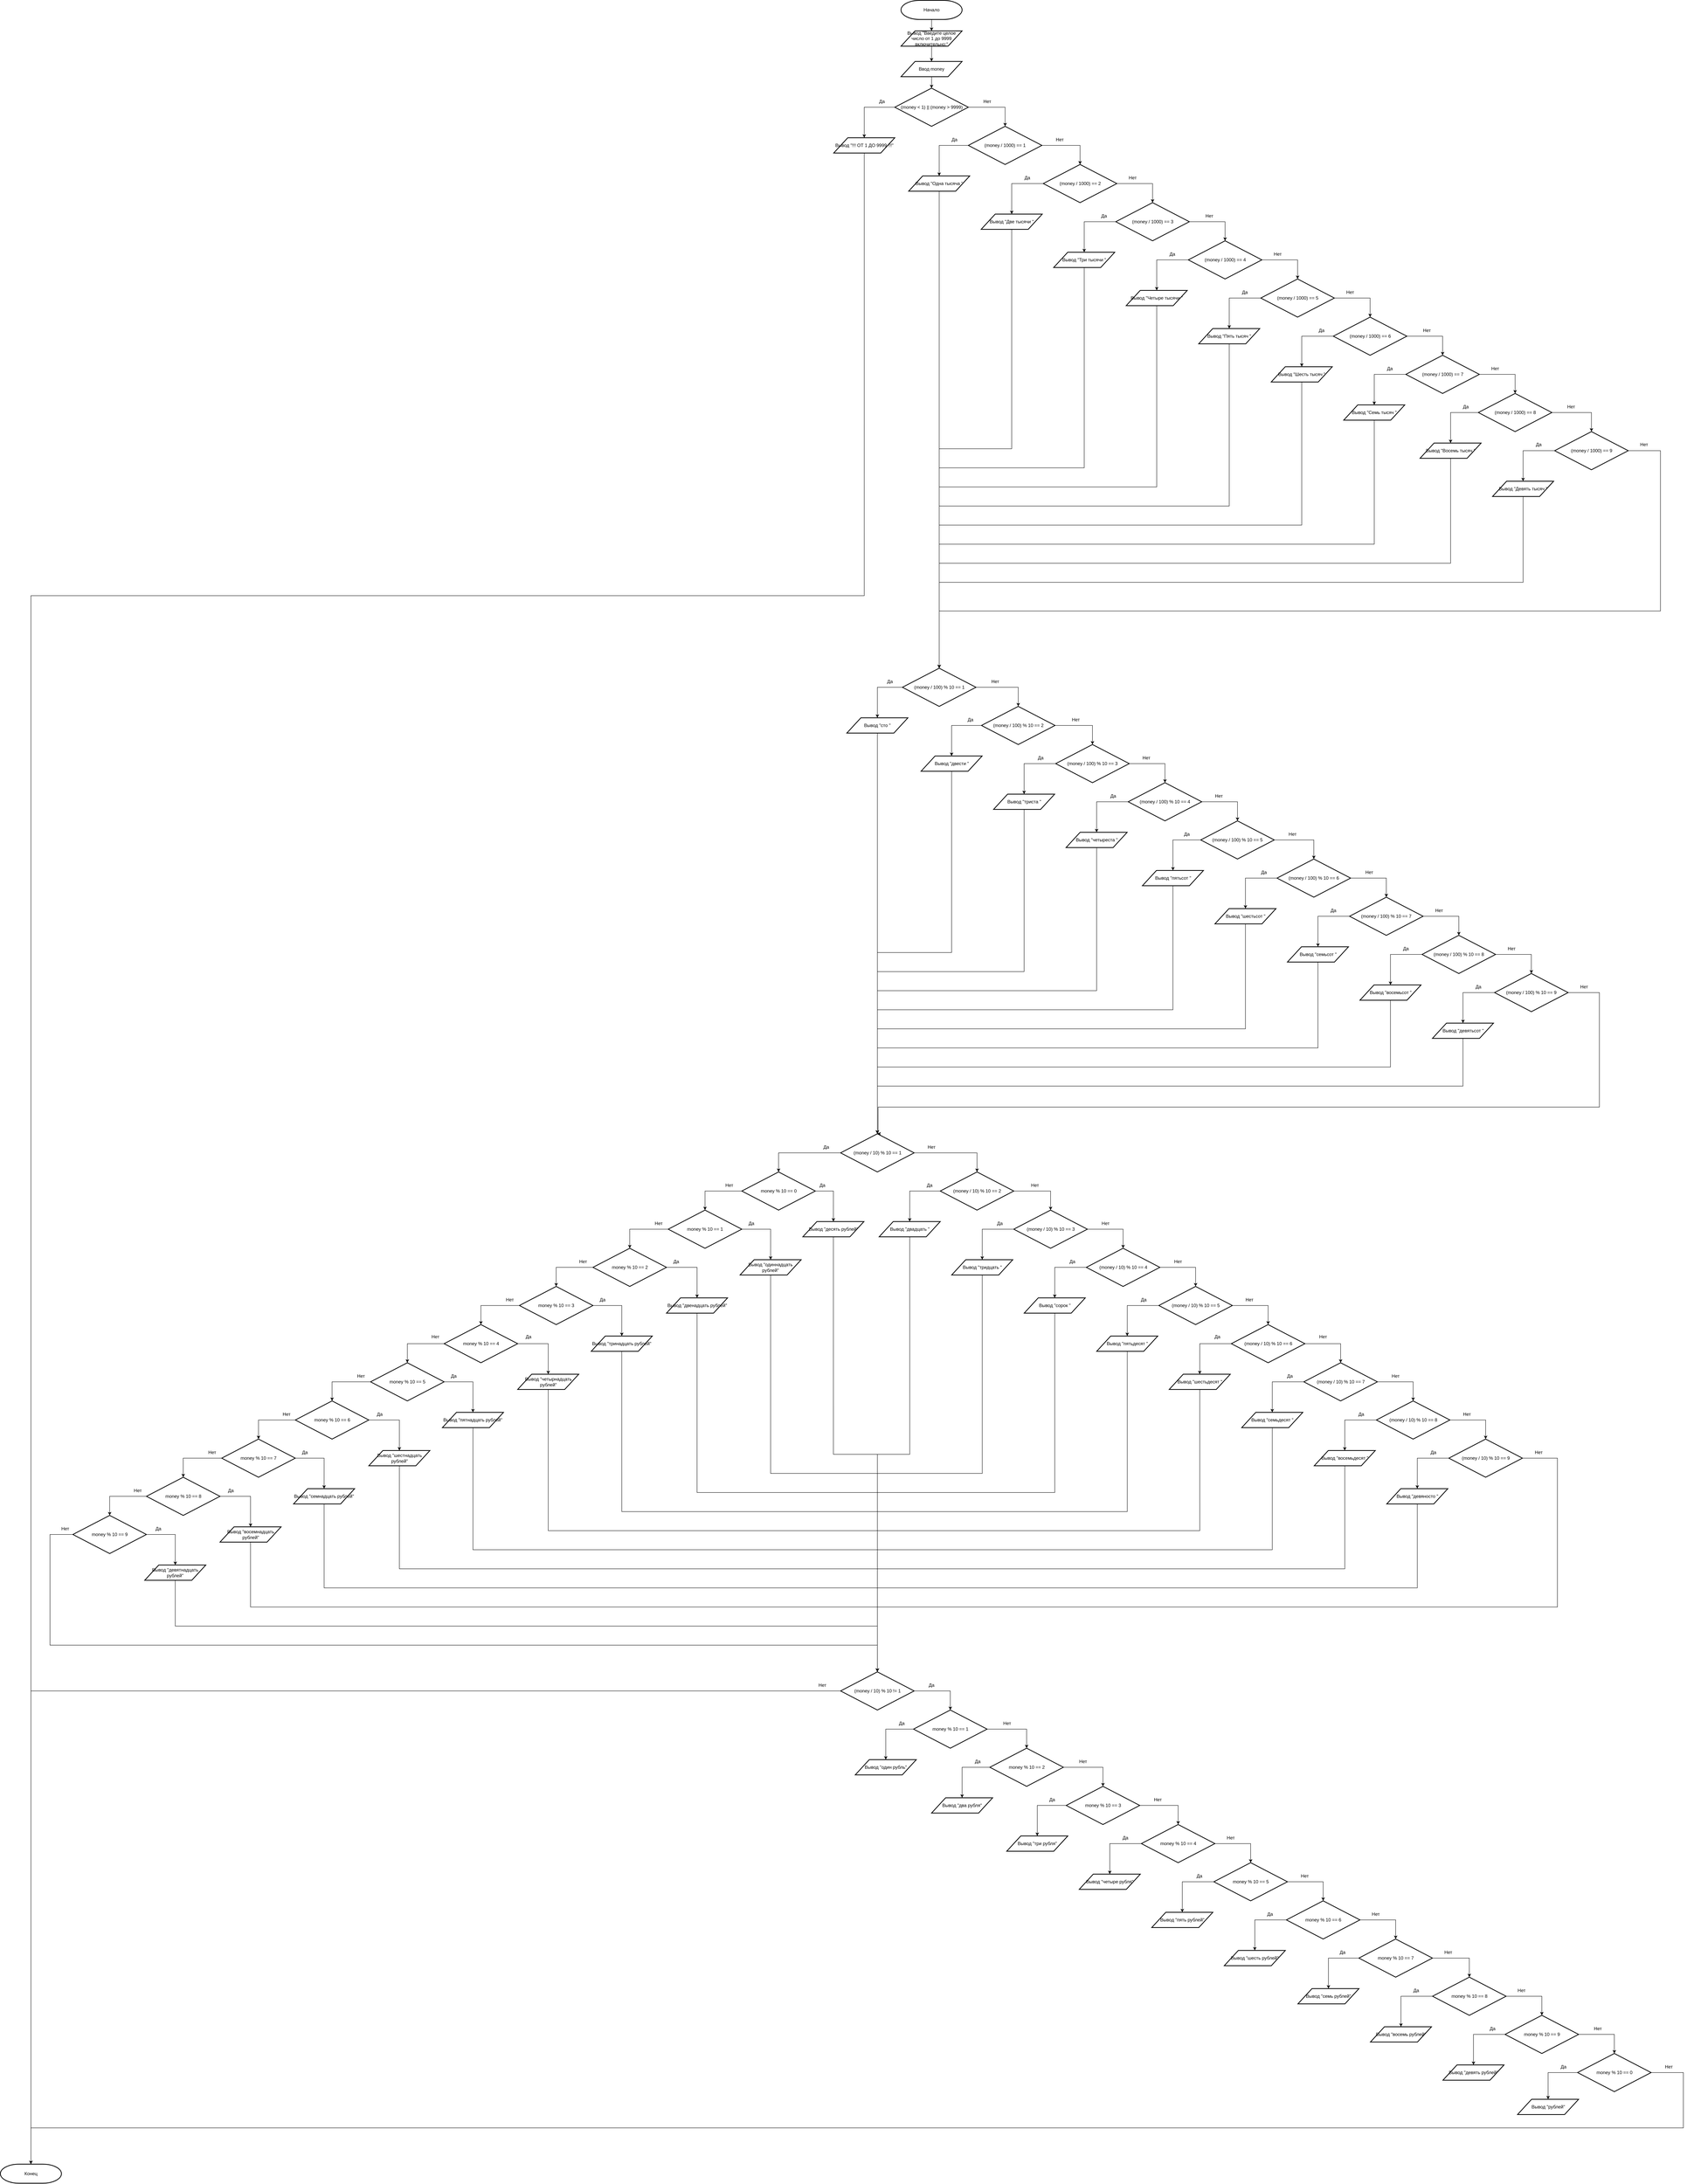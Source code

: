 <mxfile version="20.7.4" type="device"><diagram id="C5RBs43oDa-KdzZeNtuy" name="Page-1"><mxGraphModel dx="4005" dy="684" grid="1" gridSize="10" guides="1" tooltips="1" connect="1" arrows="1" fold="1" page="1" pageScale="1" pageWidth="827" pageHeight="1169" math="0" shadow="0"><root><mxCell id="WIyWlLk6GJQsqaUBKTNV-0"/><mxCell id="WIyWlLk6GJQsqaUBKTNV-1" parent="WIyWlLk6GJQsqaUBKTNV-0"/><mxCell id="0KVs6G8Ri7iZRade4VGw-0" style="edgeStyle=orthogonalEdgeStyle;rounded=0;orthogonalLoop=1;jettySize=auto;html=1;exitX=0.5;exitY=1;exitDx=0;exitDy=0;exitPerimeter=0;entryX=0.5;entryY=0;entryDx=0;entryDy=0;" parent="WIyWlLk6GJQsqaUBKTNV-1" source="GBTep7WSUufnVdDYVsza-1" target="GBTep7WSUufnVdDYVsza-3" edge="1"><mxGeometry relative="1" as="geometry"/></mxCell><mxCell id="GBTep7WSUufnVdDYVsza-1" value="Начало" style="strokeWidth=2;html=1;shape=mxgraph.flowchart.terminator;whiteSpace=wrap;" parent="WIyWlLk6GJQsqaUBKTNV-1" vertex="1"><mxGeometry x="320" y="20" width="160" height="50" as="geometry"/></mxCell><mxCell id="0KVs6G8Ri7iZRade4VGw-1" style="edgeStyle=orthogonalEdgeStyle;rounded=0;orthogonalLoop=1;jettySize=auto;html=1;exitX=0.5;exitY=1;exitDx=0;exitDy=0;entryX=0.5;entryY=0;entryDx=0;entryDy=0;" parent="WIyWlLk6GJQsqaUBKTNV-1" source="GBTep7WSUufnVdDYVsza-3" target="GBTep7WSUufnVdDYVsza-5" edge="1"><mxGeometry relative="1" as="geometry"/></mxCell><mxCell id="GBTep7WSUufnVdDYVsza-3" value="Вывод &quot;Введите целое число от 1 до 9999 включительно:&quot;" style="shape=parallelogram;html=1;strokeWidth=2;perimeter=parallelogramPerimeter;whiteSpace=wrap;rounded=1;arcSize=0;size=0.23;" parent="WIyWlLk6GJQsqaUBKTNV-1" vertex="1"><mxGeometry x="320.01" y="100" width="160" height="40" as="geometry"/></mxCell><mxCell id="0KVs6G8Ri7iZRade4VGw-2" style="edgeStyle=orthogonalEdgeStyle;rounded=0;orthogonalLoop=1;jettySize=auto;html=1;exitX=0.5;exitY=1;exitDx=0;exitDy=0;entryX=0.5;entryY=0;entryDx=0;entryDy=0;entryPerimeter=0;" parent="WIyWlLk6GJQsqaUBKTNV-1" source="GBTep7WSUufnVdDYVsza-5" target="64pgM-GOAq34OL6DqeIW-0" edge="1"><mxGeometry relative="1" as="geometry"/></mxCell><mxCell id="GBTep7WSUufnVdDYVsza-5" value="Ввод money" style="shape=parallelogram;html=1;strokeWidth=2;perimeter=parallelogramPerimeter;whiteSpace=wrap;rounded=1;arcSize=0;size=0.23;" parent="WIyWlLk6GJQsqaUBKTNV-1" vertex="1"><mxGeometry x="320" y="180" width="160" height="40" as="geometry"/></mxCell><mxCell id="0KVs6G8Ri7iZRade4VGw-5" style="edgeStyle=orthogonalEdgeStyle;rounded=0;orthogonalLoop=1;jettySize=auto;html=1;exitX=0;exitY=0.5;exitDx=0;exitDy=0;exitPerimeter=0;entryX=0.5;entryY=0;entryDx=0;entryDy=0;" parent="WIyWlLk6GJQsqaUBKTNV-1" source="64pgM-GOAq34OL6DqeIW-0" target="0KVs6G8Ri7iZRade4VGw-3" edge="1"><mxGeometry relative="1" as="geometry"/></mxCell><mxCell id="0KVs6G8Ri7iZRade4VGw-7" style="edgeStyle=orthogonalEdgeStyle;rounded=0;orthogonalLoop=1;jettySize=auto;html=1;exitX=1;exitY=0.5;exitDx=0;exitDy=0;exitPerimeter=0;entryX=0.5;entryY=0;entryDx=0;entryDy=0;entryPerimeter=0;" parent="WIyWlLk6GJQsqaUBKTNV-1" source="64pgM-GOAq34OL6DqeIW-0" target="0KVs6G8Ri7iZRade4VGw-6" edge="1"><mxGeometry relative="1" as="geometry"/></mxCell><mxCell id="64pgM-GOAq34OL6DqeIW-0" value="(money &amp;lt; 1) || (money &amp;gt; 9999)" style="strokeWidth=2;html=1;shape=mxgraph.flowchart.decision;whiteSpace=wrap;fontSize=12;" parent="WIyWlLk6GJQsqaUBKTNV-1" vertex="1"><mxGeometry x="303.62" y="250" width="192.75" height="100" as="geometry"/></mxCell><mxCell id="GvMqNaHcTVMWOUys2L50-125" style="edgeStyle=orthogonalEdgeStyle;rounded=0;orthogonalLoop=1;jettySize=auto;html=1;exitX=0.5;exitY=1;exitDx=0;exitDy=0;entryX=0.5;entryY=0;entryDx=0;entryDy=0;entryPerimeter=0;" edge="1" parent="WIyWlLk6GJQsqaUBKTNV-1" source="0KVs6G8Ri7iZRade4VGw-3" target="GvMqNaHcTVMWOUys2L50-124"><mxGeometry relative="1" as="geometry"><Array as="points"><mxPoint x="224" y="1580"/><mxPoint x="-1960" y="1580"/></Array></mxGeometry></mxCell><mxCell id="0KVs6G8Ri7iZRade4VGw-3" value="Вывод&amp;nbsp;&quot;!!! ОТ 1 ДО 9999 !!!&quot;" style="shape=parallelogram;html=1;strokeWidth=2;perimeter=parallelogramPerimeter;whiteSpace=wrap;rounded=1;arcSize=0;size=0.23;" parent="WIyWlLk6GJQsqaUBKTNV-1" vertex="1"><mxGeometry x="143.62" y="380" width="160" height="40" as="geometry"/></mxCell><mxCell id="6kWvP0hlUQ1qkAiNdFpl-2" style="edgeStyle=orthogonalEdgeStyle;rounded=0;orthogonalLoop=1;jettySize=auto;html=1;exitX=0;exitY=0.5;exitDx=0;exitDy=0;exitPerimeter=0;entryX=0.5;entryY=0;entryDx=0;entryDy=0;" parent="WIyWlLk6GJQsqaUBKTNV-1" source="0KVs6G8Ri7iZRade4VGw-6" target="6kWvP0hlUQ1qkAiNdFpl-0" edge="1"><mxGeometry relative="1" as="geometry"/></mxCell><mxCell id="6kWvP0hlUQ1qkAiNdFpl-3" style="edgeStyle=orthogonalEdgeStyle;rounded=0;orthogonalLoop=1;jettySize=auto;html=1;exitX=1;exitY=0.5;exitDx=0;exitDy=0;exitPerimeter=0;entryX=0.5;entryY=0;entryDx=0;entryDy=0;entryPerimeter=0;" parent="WIyWlLk6GJQsqaUBKTNV-1" source="0KVs6G8Ri7iZRade4VGw-6" target="6kWvP0hlUQ1qkAiNdFpl-1" edge="1"><mxGeometry relative="1" as="geometry"/></mxCell><mxCell id="0KVs6G8Ri7iZRade4VGw-6" value="(money / 1000) == 1" style="strokeWidth=2;html=1;shape=mxgraph.flowchart.decision;whiteSpace=wrap;fontSize=12;" parent="WIyWlLk6GJQsqaUBKTNV-1" vertex="1"><mxGeometry x="496.37" y="350" width="192.75" height="100" as="geometry"/></mxCell><mxCell id="GvMqNaHcTVMWOUys2L50-67" style="edgeStyle=orthogonalEdgeStyle;rounded=0;orthogonalLoop=1;jettySize=auto;html=1;exitX=0.5;exitY=1;exitDx=0;exitDy=0;entryX=0.5;entryY=0;entryDx=0;entryDy=0;entryPerimeter=0;" edge="1" parent="WIyWlLk6GJQsqaUBKTNV-1" source="6kWvP0hlUQ1qkAiNdFpl-0" target="6kWvP0hlUQ1qkAiNdFpl-28"><mxGeometry relative="1" as="geometry"/></mxCell><mxCell id="6kWvP0hlUQ1qkAiNdFpl-0" value="Вывод&amp;nbsp;&quot;Одна тысяча &quot;" style="shape=parallelogram;html=1;strokeWidth=2;perimeter=parallelogramPerimeter;whiteSpace=wrap;rounded=1;arcSize=0;size=0.23;" parent="WIyWlLk6GJQsqaUBKTNV-1" vertex="1"><mxGeometry x="340" y="480" width="160" height="40" as="geometry"/></mxCell><mxCell id="6kWvP0hlUQ1qkAiNdFpl-6" style="edgeStyle=orthogonalEdgeStyle;rounded=0;orthogonalLoop=1;jettySize=auto;html=1;exitX=0;exitY=0.5;exitDx=0;exitDy=0;exitPerimeter=0;entryX=0.5;entryY=0;entryDx=0;entryDy=0;" parent="WIyWlLk6GJQsqaUBKTNV-1" source="6kWvP0hlUQ1qkAiNdFpl-1" target="6kWvP0hlUQ1qkAiNdFpl-4" edge="1"><mxGeometry relative="1" as="geometry"/></mxCell><mxCell id="6kWvP0hlUQ1qkAiNdFpl-7" style="edgeStyle=orthogonalEdgeStyle;rounded=0;orthogonalLoop=1;jettySize=auto;html=1;exitX=1;exitY=0.5;exitDx=0;exitDy=0;exitPerimeter=0;entryX=0.5;entryY=0;entryDx=0;entryDy=0;entryPerimeter=0;" parent="WIyWlLk6GJQsqaUBKTNV-1" source="6kWvP0hlUQ1qkAiNdFpl-1" target="6kWvP0hlUQ1qkAiNdFpl-5" edge="1"><mxGeometry relative="1" as="geometry"/></mxCell><mxCell id="6kWvP0hlUQ1qkAiNdFpl-1" value="(money / 1000) == 2" style="strokeWidth=2;html=1;shape=mxgraph.flowchart.decision;whiteSpace=wrap;fontSize=12;" parent="WIyWlLk6GJQsqaUBKTNV-1" vertex="1"><mxGeometry x="692.75" y="450" width="192.75" height="100" as="geometry"/></mxCell><mxCell id="GvMqNaHcTVMWOUys2L50-69" style="edgeStyle=orthogonalEdgeStyle;rounded=0;orthogonalLoop=1;jettySize=auto;html=1;exitX=0.5;exitY=1;exitDx=0;exitDy=0;entryX=0.5;entryY=0;entryDx=0;entryDy=0;entryPerimeter=0;" edge="1" parent="WIyWlLk6GJQsqaUBKTNV-1" source="6kWvP0hlUQ1qkAiNdFpl-4" target="6kWvP0hlUQ1qkAiNdFpl-28"><mxGeometry relative="1" as="geometry"/></mxCell><mxCell id="6kWvP0hlUQ1qkAiNdFpl-4" value="Вывод&amp;nbsp;&quot;Две тысячи&amp;nbsp;&quot;" style="shape=parallelogram;html=1;strokeWidth=2;perimeter=parallelogramPerimeter;whiteSpace=wrap;rounded=1;arcSize=0;size=0.23;" parent="WIyWlLk6GJQsqaUBKTNV-1" vertex="1"><mxGeometry x="530" y="580" width="160" height="40" as="geometry"/></mxCell><mxCell id="6kWvP0hlUQ1qkAiNdFpl-10" style="edgeStyle=orthogonalEdgeStyle;rounded=0;orthogonalLoop=1;jettySize=auto;html=1;exitX=0;exitY=0.5;exitDx=0;exitDy=0;exitPerimeter=0;entryX=0.5;entryY=0;entryDx=0;entryDy=0;" parent="WIyWlLk6GJQsqaUBKTNV-1" source="6kWvP0hlUQ1qkAiNdFpl-5" target="6kWvP0hlUQ1qkAiNdFpl-8" edge="1"><mxGeometry relative="1" as="geometry"/></mxCell><mxCell id="6kWvP0hlUQ1qkAiNdFpl-11" style="edgeStyle=orthogonalEdgeStyle;rounded=0;orthogonalLoop=1;jettySize=auto;html=1;exitX=1;exitY=0.5;exitDx=0;exitDy=0;exitPerimeter=0;entryX=0.5;entryY=0;entryDx=0;entryDy=0;entryPerimeter=0;" parent="WIyWlLk6GJQsqaUBKTNV-1" source="6kWvP0hlUQ1qkAiNdFpl-5" target="6kWvP0hlUQ1qkAiNdFpl-9" edge="1"><mxGeometry relative="1" as="geometry"/></mxCell><mxCell id="6kWvP0hlUQ1qkAiNdFpl-5" value="(money / 1000) == 3" style="strokeWidth=2;html=1;shape=mxgraph.flowchart.decision;whiteSpace=wrap;fontSize=12;" parent="WIyWlLk6GJQsqaUBKTNV-1" vertex="1"><mxGeometry x="882.75" y="550" width="192.75" height="100" as="geometry"/></mxCell><mxCell id="GvMqNaHcTVMWOUys2L50-70" style="edgeStyle=orthogonalEdgeStyle;rounded=0;orthogonalLoop=1;jettySize=auto;html=1;exitX=0.5;exitY=1;exitDx=0;exitDy=0;entryX=0.5;entryY=0;entryDx=0;entryDy=0;entryPerimeter=0;" edge="1" parent="WIyWlLk6GJQsqaUBKTNV-1" source="6kWvP0hlUQ1qkAiNdFpl-8" target="6kWvP0hlUQ1qkAiNdFpl-28"><mxGeometry relative="1" as="geometry"/></mxCell><mxCell id="6kWvP0hlUQ1qkAiNdFpl-8" value="Вывод&amp;nbsp;&quot;Три тысячи&amp;nbsp;&quot;" style="shape=parallelogram;html=1;strokeWidth=2;perimeter=parallelogramPerimeter;whiteSpace=wrap;rounded=1;arcSize=0;size=0.23;" parent="WIyWlLk6GJQsqaUBKTNV-1" vertex="1"><mxGeometry x="720" y="680" width="160" height="40" as="geometry"/></mxCell><mxCell id="6kWvP0hlUQ1qkAiNdFpl-14" style="edgeStyle=orthogonalEdgeStyle;rounded=0;orthogonalLoop=1;jettySize=auto;html=1;exitX=0;exitY=0.5;exitDx=0;exitDy=0;exitPerimeter=0;entryX=0.5;entryY=0;entryDx=0;entryDy=0;" parent="WIyWlLk6GJQsqaUBKTNV-1" source="6kWvP0hlUQ1qkAiNdFpl-9" target="6kWvP0hlUQ1qkAiNdFpl-12" edge="1"><mxGeometry relative="1" as="geometry"/></mxCell><mxCell id="6kWvP0hlUQ1qkAiNdFpl-15" style="edgeStyle=orthogonalEdgeStyle;rounded=0;orthogonalLoop=1;jettySize=auto;html=1;exitX=1;exitY=0.5;exitDx=0;exitDy=0;exitPerimeter=0;entryX=0.5;entryY=0;entryDx=0;entryDy=0;entryPerimeter=0;" parent="WIyWlLk6GJQsqaUBKTNV-1" source="6kWvP0hlUQ1qkAiNdFpl-9" target="6kWvP0hlUQ1qkAiNdFpl-13" edge="1"><mxGeometry relative="1" as="geometry"/></mxCell><mxCell id="6kWvP0hlUQ1qkAiNdFpl-9" value="(money / 1000) == 4" style="strokeWidth=2;html=1;shape=mxgraph.flowchart.decision;whiteSpace=wrap;fontSize=12;" parent="WIyWlLk6GJQsqaUBKTNV-1" vertex="1"><mxGeometry x="1072.75" y="650" width="192.75" height="100" as="geometry"/></mxCell><mxCell id="GvMqNaHcTVMWOUys2L50-71" style="edgeStyle=orthogonalEdgeStyle;rounded=0;orthogonalLoop=1;jettySize=auto;html=1;exitX=0.5;exitY=1;exitDx=0;exitDy=0;entryX=0.5;entryY=0;entryDx=0;entryDy=0;entryPerimeter=0;" edge="1" parent="WIyWlLk6GJQsqaUBKTNV-1" source="6kWvP0hlUQ1qkAiNdFpl-12" target="6kWvP0hlUQ1qkAiNdFpl-28"><mxGeometry relative="1" as="geometry"/></mxCell><mxCell id="6kWvP0hlUQ1qkAiNdFpl-12" value="Вывод&amp;nbsp;&quot;Четыре тысячи&amp;nbsp;&quot;" style="shape=parallelogram;html=1;strokeWidth=2;perimeter=parallelogramPerimeter;whiteSpace=wrap;rounded=1;arcSize=0;size=0.23;" parent="WIyWlLk6GJQsqaUBKTNV-1" vertex="1"><mxGeometry x="910" y="780" width="160" height="40" as="geometry"/></mxCell><mxCell id="6kWvP0hlUQ1qkAiNdFpl-18" style="edgeStyle=orthogonalEdgeStyle;rounded=0;orthogonalLoop=1;jettySize=auto;html=1;exitX=0;exitY=0.5;exitDx=0;exitDy=0;exitPerimeter=0;entryX=0.5;entryY=0;entryDx=0;entryDy=0;" parent="WIyWlLk6GJQsqaUBKTNV-1" source="6kWvP0hlUQ1qkAiNdFpl-13" target="6kWvP0hlUQ1qkAiNdFpl-16" edge="1"><mxGeometry relative="1" as="geometry"/></mxCell><mxCell id="6kWvP0hlUQ1qkAiNdFpl-20" style="edgeStyle=orthogonalEdgeStyle;rounded=0;orthogonalLoop=1;jettySize=auto;html=1;exitX=1;exitY=0.5;exitDx=0;exitDy=0;exitPerimeter=0;entryX=0.5;entryY=0;entryDx=0;entryDy=0;entryPerimeter=0;" parent="WIyWlLk6GJQsqaUBKTNV-1" source="6kWvP0hlUQ1qkAiNdFpl-13" target="6kWvP0hlUQ1qkAiNdFpl-17" edge="1"><mxGeometry relative="1" as="geometry"/></mxCell><mxCell id="6kWvP0hlUQ1qkAiNdFpl-13" value="(money / 1000) == 5" style="strokeWidth=2;html=1;shape=mxgraph.flowchart.decision;whiteSpace=wrap;fontSize=12;" parent="WIyWlLk6GJQsqaUBKTNV-1" vertex="1"><mxGeometry x="1262.75" y="750" width="192.75" height="100" as="geometry"/></mxCell><mxCell id="GvMqNaHcTVMWOUys2L50-72" style="edgeStyle=orthogonalEdgeStyle;rounded=0;orthogonalLoop=1;jettySize=auto;html=1;exitX=0.5;exitY=1;exitDx=0;exitDy=0;entryX=0.5;entryY=0;entryDx=0;entryDy=0;entryPerimeter=0;" edge="1" parent="WIyWlLk6GJQsqaUBKTNV-1" source="6kWvP0hlUQ1qkAiNdFpl-16" target="6kWvP0hlUQ1qkAiNdFpl-28"><mxGeometry relative="1" as="geometry"/></mxCell><mxCell id="6kWvP0hlUQ1qkAiNdFpl-16" value="Вывод&amp;nbsp;&quot;Пять тысяч&amp;nbsp;&quot;" style="shape=parallelogram;html=1;strokeWidth=2;perimeter=parallelogramPerimeter;whiteSpace=wrap;rounded=1;arcSize=0;size=0.23;" parent="WIyWlLk6GJQsqaUBKTNV-1" vertex="1"><mxGeometry x="1100" y="880" width="160" height="40" as="geometry"/></mxCell><mxCell id="GvMqNaHcTVMWOUys2L50-0" style="edgeStyle=orthogonalEdgeStyle;rounded=0;orthogonalLoop=1;jettySize=auto;html=1;exitX=0;exitY=0.5;exitDx=0;exitDy=0;exitPerimeter=0;entryX=0.5;entryY=0;entryDx=0;entryDy=0;" edge="1" parent="WIyWlLk6GJQsqaUBKTNV-1" source="6kWvP0hlUQ1qkAiNdFpl-17" target="6kWvP0hlUQ1qkAiNdFpl-21"><mxGeometry relative="1" as="geometry"/></mxCell><mxCell id="GvMqNaHcTVMWOUys2L50-1" style="edgeStyle=orthogonalEdgeStyle;rounded=0;orthogonalLoop=1;jettySize=auto;html=1;exitX=1;exitY=0.5;exitDx=0;exitDy=0;exitPerimeter=0;entryX=0.5;entryY=0;entryDx=0;entryDy=0;entryPerimeter=0;" edge="1" parent="WIyWlLk6GJQsqaUBKTNV-1" source="6kWvP0hlUQ1qkAiNdFpl-17" target="6kWvP0hlUQ1qkAiNdFpl-22"><mxGeometry relative="1" as="geometry"/></mxCell><mxCell id="6kWvP0hlUQ1qkAiNdFpl-17" value="(money / 1000) == 6" style="strokeWidth=2;html=1;shape=mxgraph.flowchart.decision;whiteSpace=wrap;fontSize=12;" parent="WIyWlLk6GJQsqaUBKTNV-1" vertex="1"><mxGeometry x="1452.75" y="850" width="192.75" height="100" as="geometry"/></mxCell><mxCell id="GvMqNaHcTVMWOUys2L50-73" style="edgeStyle=orthogonalEdgeStyle;rounded=0;orthogonalLoop=1;jettySize=auto;html=1;exitX=0.5;exitY=1;exitDx=0;exitDy=0;entryX=0.5;entryY=0;entryDx=0;entryDy=0;entryPerimeter=0;" edge="1" parent="WIyWlLk6GJQsqaUBKTNV-1" source="6kWvP0hlUQ1qkAiNdFpl-21" target="6kWvP0hlUQ1qkAiNdFpl-28"><mxGeometry relative="1" as="geometry"/></mxCell><mxCell id="6kWvP0hlUQ1qkAiNdFpl-21" value="Вывод&amp;nbsp;&quot;Шесть тысяч&amp;nbsp;&quot;" style="shape=parallelogram;html=1;strokeWidth=2;perimeter=parallelogramPerimeter;whiteSpace=wrap;rounded=1;arcSize=0;size=0.23;" parent="WIyWlLk6GJQsqaUBKTNV-1" vertex="1"><mxGeometry x="1290" y="980" width="160" height="40" as="geometry"/></mxCell><mxCell id="GvMqNaHcTVMWOUys2L50-2" style="edgeStyle=orthogonalEdgeStyle;rounded=0;orthogonalLoop=1;jettySize=auto;html=1;exitX=0;exitY=0.5;exitDx=0;exitDy=0;exitPerimeter=0;entryX=0.5;entryY=0;entryDx=0;entryDy=0;" edge="1" parent="WIyWlLk6GJQsqaUBKTNV-1" source="6kWvP0hlUQ1qkAiNdFpl-22" target="6kWvP0hlUQ1qkAiNdFpl-23"><mxGeometry relative="1" as="geometry"/></mxCell><mxCell id="GvMqNaHcTVMWOUys2L50-3" style="edgeStyle=orthogonalEdgeStyle;rounded=0;orthogonalLoop=1;jettySize=auto;html=1;exitX=1;exitY=0.5;exitDx=0;exitDy=0;exitPerimeter=0;entryX=0.5;entryY=0;entryDx=0;entryDy=0;entryPerimeter=0;" edge="1" parent="WIyWlLk6GJQsqaUBKTNV-1" source="6kWvP0hlUQ1qkAiNdFpl-22" target="6kWvP0hlUQ1qkAiNdFpl-24"><mxGeometry relative="1" as="geometry"/></mxCell><mxCell id="6kWvP0hlUQ1qkAiNdFpl-22" value="(money / 1000) == 7" style="strokeWidth=2;html=1;shape=mxgraph.flowchart.decision;whiteSpace=wrap;fontSize=12;" parent="WIyWlLk6GJQsqaUBKTNV-1" vertex="1"><mxGeometry x="1642.75" y="950" width="192.75" height="100" as="geometry"/></mxCell><mxCell id="GvMqNaHcTVMWOUys2L50-74" style="edgeStyle=orthogonalEdgeStyle;rounded=0;orthogonalLoop=1;jettySize=auto;html=1;exitX=0.5;exitY=1;exitDx=0;exitDy=0;entryX=0.5;entryY=0;entryDx=0;entryDy=0;entryPerimeter=0;" edge="1" parent="WIyWlLk6GJQsqaUBKTNV-1" source="6kWvP0hlUQ1qkAiNdFpl-23" target="6kWvP0hlUQ1qkAiNdFpl-28"><mxGeometry relative="1" as="geometry"/></mxCell><mxCell id="6kWvP0hlUQ1qkAiNdFpl-23" value="Вывод&amp;nbsp;&quot;Семь тысяч&amp;nbsp;&quot;" style="shape=parallelogram;html=1;strokeWidth=2;perimeter=parallelogramPerimeter;whiteSpace=wrap;rounded=1;arcSize=0;size=0.23;" parent="WIyWlLk6GJQsqaUBKTNV-1" vertex="1"><mxGeometry x="1480" y="1080" width="160" height="40" as="geometry"/></mxCell><mxCell id="GvMqNaHcTVMWOUys2L50-4" style="edgeStyle=orthogonalEdgeStyle;rounded=0;orthogonalLoop=1;jettySize=auto;html=1;exitX=0;exitY=0.5;exitDx=0;exitDy=0;exitPerimeter=0;entryX=0.5;entryY=0;entryDx=0;entryDy=0;" edge="1" parent="WIyWlLk6GJQsqaUBKTNV-1" source="6kWvP0hlUQ1qkAiNdFpl-24" target="6kWvP0hlUQ1qkAiNdFpl-25"><mxGeometry relative="1" as="geometry"/></mxCell><mxCell id="GvMqNaHcTVMWOUys2L50-5" style="edgeStyle=orthogonalEdgeStyle;rounded=0;orthogonalLoop=1;jettySize=auto;html=1;exitX=1;exitY=0.5;exitDx=0;exitDy=0;exitPerimeter=0;entryX=0.5;entryY=0;entryDx=0;entryDy=0;entryPerimeter=0;" edge="1" parent="WIyWlLk6GJQsqaUBKTNV-1" source="6kWvP0hlUQ1qkAiNdFpl-24" target="6kWvP0hlUQ1qkAiNdFpl-26"><mxGeometry relative="1" as="geometry"/></mxCell><mxCell id="6kWvP0hlUQ1qkAiNdFpl-24" value="(money / 1000) == 8" style="strokeWidth=2;html=1;shape=mxgraph.flowchart.decision;whiteSpace=wrap;fontSize=12;" parent="WIyWlLk6GJQsqaUBKTNV-1" vertex="1"><mxGeometry x="1832.75" y="1050" width="192.75" height="100" as="geometry"/></mxCell><mxCell id="GvMqNaHcTVMWOUys2L50-75" style="edgeStyle=orthogonalEdgeStyle;rounded=0;orthogonalLoop=1;jettySize=auto;html=1;exitX=0.5;exitY=1;exitDx=0;exitDy=0;entryX=0.5;entryY=0;entryDx=0;entryDy=0;entryPerimeter=0;" edge="1" parent="WIyWlLk6GJQsqaUBKTNV-1" source="6kWvP0hlUQ1qkAiNdFpl-25" target="6kWvP0hlUQ1qkAiNdFpl-28"><mxGeometry relative="1" as="geometry"/></mxCell><mxCell id="6kWvP0hlUQ1qkAiNdFpl-25" value="Вывод&amp;nbsp;&quot;Восемь тысяч&amp;nbsp;&quot;" style="shape=parallelogram;html=1;strokeWidth=2;perimeter=parallelogramPerimeter;whiteSpace=wrap;rounded=1;arcSize=0;size=0.23;" parent="WIyWlLk6GJQsqaUBKTNV-1" vertex="1"><mxGeometry x="1680" y="1180" width="160" height="40" as="geometry"/></mxCell><mxCell id="GvMqNaHcTVMWOUys2L50-6" style="edgeStyle=orthogonalEdgeStyle;rounded=0;orthogonalLoop=1;jettySize=auto;html=1;exitX=0;exitY=0.5;exitDx=0;exitDy=0;exitPerimeter=0;entryX=0.5;entryY=0;entryDx=0;entryDy=0;" edge="1" parent="WIyWlLk6GJQsqaUBKTNV-1" source="6kWvP0hlUQ1qkAiNdFpl-26" target="6kWvP0hlUQ1qkAiNdFpl-27"><mxGeometry relative="1" as="geometry"/></mxCell><mxCell id="GvMqNaHcTVMWOUys2L50-7" style="edgeStyle=orthogonalEdgeStyle;rounded=0;orthogonalLoop=1;jettySize=auto;html=1;exitX=1;exitY=0.5;exitDx=0;exitDy=0;exitPerimeter=0;entryX=0.5;entryY=0;entryDx=0;entryDy=0;entryPerimeter=0;" edge="1" parent="WIyWlLk6GJQsqaUBKTNV-1" source="6kWvP0hlUQ1qkAiNdFpl-26" target="6kWvP0hlUQ1qkAiNdFpl-28"><mxGeometry relative="1" as="geometry"><Array as="points"><mxPoint x="2310" y="1200"/><mxPoint x="2310" y="1620"/><mxPoint x="420" y="1620"/></Array></mxGeometry></mxCell><mxCell id="6kWvP0hlUQ1qkAiNdFpl-26" value="(money / 1000) == 9" style="strokeWidth=2;html=1;shape=mxgraph.flowchart.decision;whiteSpace=wrap;fontSize=12;" parent="WIyWlLk6GJQsqaUBKTNV-1" vertex="1"><mxGeometry x="2032.75" y="1150" width="192.75" height="100" as="geometry"/></mxCell><mxCell id="GvMqNaHcTVMWOUys2L50-76" style="edgeStyle=orthogonalEdgeStyle;rounded=0;orthogonalLoop=1;jettySize=auto;html=1;exitX=0.5;exitY=1;exitDx=0;exitDy=0;entryX=0.5;entryY=0;entryDx=0;entryDy=0;entryPerimeter=0;" edge="1" parent="WIyWlLk6GJQsqaUBKTNV-1" source="6kWvP0hlUQ1qkAiNdFpl-27" target="6kWvP0hlUQ1qkAiNdFpl-28"><mxGeometry relative="1" as="geometry"/></mxCell><mxCell id="6kWvP0hlUQ1qkAiNdFpl-27" value="Вывод&amp;nbsp;&quot;Девять тысяч&amp;nbsp;&quot;" style="shape=parallelogram;html=1;strokeWidth=2;perimeter=parallelogramPerimeter;whiteSpace=wrap;rounded=1;arcSize=0;size=0.23;" parent="WIyWlLk6GJQsqaUBKTNV-1" vertex="1"><mxGeometry x="1870" y="1280" width="160" height="40" as="geometry"/></mxCell><mxCell id="GvMqNaHcTVMWOUys2L50-8" style="edgeStyle=orthogonalEdgeStyle;rounded=0;orthogonalLoop=1;jettySize=auto;html=1;exitX=0;exitY=0.5;exitDx=0;exitDy=0;exitPerimeter=0;entryX=0.5;entryY=0;entryDx=0;entryDy=0;" edge="1" parent="WIyWlLk6GJQsqaUBKTNV-1" source="6kWvP0hlUQ1qkAiNdFpl-28" target="6kWvP0hlUQ1qkAiNdFpl-30"><mxGeometry relative="1" as="geometry"/></mxCell><mxCell id="GvMqNaHcTVMWOUys2L50-9" style="edgeStyle=orthogonalEdgeStyle;rounded=0;orthogonalLoop=1;jettySize=auto;html=1;exitX=1;exitY=0.5;exitDx=0;exitDy=0;exitPerimeter=0;entryX=0.5;entryY=0;entryDx=0;entryDy=0;entryPerimeter=0;" edge="1" parent="WIyWlLk6GJQsqaUBKTNV-1" source="6kWvP0hlUQ1qkAiNdFpl-28" target="6kWvP0hlUQ1qkAiNdFpl-29"><mxGeometry relative="1" as="geometry"/></mxCell><mxCell id="6kWvP0hlUQ1qkAiNdFpl-28" value="(money / 100) % 10 == 1" style="strokeWidth=2;html=1;shape=mxgraph.flowchart.decision;whiteSpace=wrap;fontSize=12;" parent="WIyWlLk6GJQsqaUBKTNV-1" vertex="1"><mxGeometry x="323.63" y="1770" width="192.75" height="100" as="geometry"/></mxCell><mxCell id="GvMqNaHcTVMWOUys2L50-10" style="edgeStyle=orthogonalEdgeStyle;rounded=0;orthogonalLoop=1;jettySize=auto;html=1;exitX=0;exitY=0.5;exitDx=0;exitDy=0;exitPerimeter=0;entryX=0.5;entryY=0;entryDx=0;entryDy=0;" edge="1" parent="WIyWlLk6GJQsqaUBKTNV-1" source="6kWvP0hlUQ1qkAiNdFpl-29" target="6kWvP0hlUQ1qkAiNdFpl-32"><mxGeometry relative="1" as="geometry"/></mxCell><mxCell id="GvMqNaHcTVMWOUys2L50-11" style="edgeStyle=orthogonalEdgeStyle;rounded=0;orthogonalLoop=1;jettySize=auto;html=1;exitX=1;exitY=0.5;exitDx=0;exitDy=0;exitPerimeter=0;entryX=0.5;entryY=0;entryDx=0;entryDy=0;entryPerimeter=0;" edge="1" parent="WIyWlLk6GJQsqaUBKTNV-1" source="6kWvP0hlUQ1qkAiNdFpl-29" target="6kWvP0hlUQ1qkAiNdFpl-31"><mxGeometry relative="1" as="geometry"/></mxCell><mxCell id="6kWvP0hlUQ1qkAiNdFpl-29" value="(money / 100) % 10 == 2" style="strokeWidth=2;html=1;shape=mxgraph.flowchart.decision;whiteSpace=wrap;fontSize=12;" parent="WIyWlLk6GJQsqaUBKTNV-1" vertex="1"><mxGeometry x="530.75" y="1870" width="192.75" height="100" as="geometry"/></mxCell><mxCell id="GvMqNaHcTVMWOUys2L50-68" style="edgeStyle=orthogonalEdgeStyle;rounded=0;orthogonalLoop=1;jettySize=auto;html=1;exitX=0.5;exitY=1;exitDx=0;exitDy=0;entryX=0.5;entryY=0;entryDx=0;entryDy=0;entryPerimeter=0;" edge="1" parent="WIyWlLk6GJQsqaUBKTNV-1" source="6kWvP0hlUQ1qkAiNdFpl-30" target="6kWvP0hlUQ1qkAiNdFpl-47"><mxGeometry relative="1" as="geometry"/></mxCell><mxCell id="6kWvP0hlUQ1qkAiNdFpl-30" value="Вывод&amp;nbsp;&quot;сто&amp;nbsp;&quot;" style="shape=parallelogram;html=1;strokeWidth=2;perimeter=parallelogramPerimeter;whiteSpace=wrap;rounded=1;arcSize=0;size=0.23;" parent="WIyWlLk6GJQsqaUBKTNV-1" vertex="1"><mxGeometry x="178" y="1900" width="160" height="40" as="geometry"/></mxCell><mxCell id="GvMqNaHcTVMWOUys2L50-12" style="edgeStyle=orthogonalEdgeStyle;rounded=0;orthogonalLoop=1;jettySize=auto;html=1;exitX=0;exitY=0.5;exitDx=0;exitDy=0;exitPerimeter=0;entryX=0.5;entryY=0;entryDx=0;entryDy=0;" edge="1" parent="WIyWlLk6GJQsqaUBKTNV-1" source="6kWvP0hlUQ1qkAiNdFpl-31" target="6kWvP0hlUQ1qkAiNdFpl-34"><mxGeometry relative="1" as="geometry"/></mxCell><mxCell id="GvMqNaHcTVMWOUys2L50-13" style="edgeStyle=orthogonalEdgeStyle;rounded=0;orthogonalLoop=1;jettySize=auto;html=1;exitX=1;exitY=0.5;exitDx=0;exitDy=0;exitPerimeter=0;entryX=0.5;entryY=0;entryDx=0;entryDy=0;entryPerimeter=0;" edge="1" parent="WIyWlLk6GJQsqaUBKTNV-1" source="6kWvP0hlUQ1qkAiNdFpl-31" target="6kWvP0hlUQ1qkAiNdFpl-33"><mxGeometry relative="1" as="geometry"/></mxCell><mxCell id="6kWvP0hlUQ1qkAiNdFpl-31" value="(money / 100) % 10 == 3" style="strokeWidth=2;html=1;shape=mxgraph.flowchart.decision;whiteSpace=wrap;fontSize=12;" parent="WIyWlLk6GJQsqaUBKTNV-1" vertex="1"><mxGeometry x="725.25" y="1970" width="192.75" height="100" as="geometry"/></mxCell><mxCell id="GvMqNaHcTVMWOUys2L50-77" style="edgeStyle=orthogonalEdgeStyle;rounded=0;orthogonalLoop=1;jettySize=auto;html=1;exitX=0.5;exitY=1;exitDx=0;exitDy=0;entryX=0.5;entryY=0;entryDx=0;entryDy=0;entryPerimeter=0;" edge="1" parent="WIyWlLk6GJQsqaUBKTNV-1" source="6kWvP0hlUQ1qkAiNdFpl-32" target="6kWvP0hlUQ1qkAiNdFpl-47"><mxGeometry relative="1" as="geometry"/></mxCell><mxCell id="6kWvP0hlUQ1qkAiNdFpl-32" value="Вывод&amp;nbsp;&quot;двести&amp;nbsp;&quot;" style="shape=parallelogram;html=1;strokeWidth=2;perimeter=parallelogramPerimeter;whiteSpace=wrap;rounded=1;arcSize=0;size=0.23;" parent="WIyWlLk6GJQsqaUBKTNV-1" vertex="1"><mxGeometry x="372.5" y="2000" width="160" height="40" as="geometry"/></mxCell><mxCell id="GvMqNaHcTVMWOUys2L50-14" style="edgeStyle=orthogonalEdgeStyle;rounded=0;orthogonalLoop=1;jettySize=auto;html=1;exitX=0;exitY=0.5;exitDx=0;exitDy=0;exitPerimeter=0;entryX=0.5;entryY=0;entryDx=0;entryDy=0;" edge="1" parent="WIyWlLk6GJQsqaUBKTNV-1" source="6kWvP0hlUQ1qkAiNdFpl-33" target="6kWvP0hlUQ1qkAiNdFpl-36"><mxGeometry relative="1" as="geometry"/></mxCell><mxCell id="GvMqNaHcTVMWOUys2L50-15" style="edgeStyle=orthogonalEdgeStyle;rounded=0;orthogonalLoop=1;jettySize=auto;html=1;exitX=1;exitY=0.5;exitDx=0;exitDy=0;exitPerimeter=0;entryX=0.5;entryY=0;entryDx=0;entryDy=0;entryPerimeter=0;" edge="1" parent="WIyWlLk6GJQsqaUBKTNV-1" source="6kWvP0hlUQ1qkAiNdFpl-33" target="6kWvP0hlUQ1qkAiNdFpl-35"><mxGeometry relative="1" as="geometry"/></mxCell><mxCell id="6kWvP0hlUQ1qkAiNdFpl-33" value="(money / 100) % 10 == 4" style="strokeWidth=2;html=1;shape=mxgraph.flowchart.decision;whiteSpace=wrap;fontSize=12;" parent="WIyWlLk6GJQsqaUBKTNV-1" vertex="1"><mxGeometry x="915.25" y="2070" width="192.75" height="100" as="geometry"/></mxCell><mxCell id="GvMqNaHcTVMWOUys2L50-78" style="edgeStyle=orthogonalEdgeStyle;rounded=0;orthogonalLoop=1;jettySize=auto;html=1;exitX=0.5;exitY=1;exitDx=0;exitDy=0;entryX=0.5;entryY=0;entryDx=0;entryDy=0;entryPerimeter=0;" edge="1" parent="WIyWlLk6GJQsqaUBKTNV-1" source="6kWvP0hlUQ1qkAiNdFpl-34" target="6kWvP0hlUQ1qkAiNdFpl-47"><mxGeometry relative="1" as="geometry"/></mxCell><mxCell id="6kWvP0hlUQ1qkAiNdFpl-34" value="Вывод&amp;nbsp;&quot;триста&amp;nbsp;&quot;" style="shape=parallelogram;html=1;strokeWidth=2;perimeter=parallelogramPerimeter;whiteSpace=wrap;rounded=1;arcSize=0;size=0.23;" parent="WIyWlLk6GJQsqaUBKTNV-1" vertex="1"><mxGeometry x="562.5" y="2100" width="160" height="40" as="geometry"/></mxCell><mxCell id="GvMqNaHcTVMWOUys2L50-16" style="edgeStyle=orthogonalEdgeStyle;rounded=0;orthogonalLoop=1;jettySize=auto;html=1;exitX=0;exitY=0.5;exitDx=0;exitDy=0;exitPerimeter=0;entryX=0.5;entryY=0;entryDx=0;entryDy=0;" edge="1" parent="WIyWlLk6GJQsqaUBKTNV-1" source="6kWvP0hlUQ1qkAiNdFpl-35" target="6kWvP0hlUQ1qkAiNdFpl-38"><mxGeometry relative="1" as="geometry"/></mxCell><mxCell id="GvMqNaHcTVMWOUys2L50-17" style="edgeStyle=orthogonalEdgeStyle;rounded=0;orthogonalLoop=1;jettySize=auto;html=1;exitX=1;exitY=0.5;exitDx=0;exitDy=0;exitPerimeter=0;entryX=0.5;entryY=0;entryDx=0;entryDy=0;entryPerimeter=0;" edge="1" parent="WIyWlLk6GJQsqaUBKTNV-1" source="6kWvP0hlUQ1qkAiNdFpl-35" target="6kWvP0hlUQ1qkAiNdFpl-37"><mxGeometry relative="1" as="geometry"/></mxCell><mxCell id="6kWvP0hlUQ1qkAiNdFpl-35" value="(money / 100) % 10 == 5" style="strokeWidth=2;html=1;shape=mxgraph.flowchart.decision;whiteSpace=wrap;fontSize=12;" parent="WIyWlLk6GJQsqaUBKTNV-1" vertex="1"><mxGeometry x="1105.25" y="2170" width="192.75" height="100" as="geometry"/></mxCell><mxCell id="GvMqNaHcTVMWOUys2L50-79" style="edgeStyle=orthogonalEdgeStyle;rounded=0;orthogonalLoop=1;jettySize=auto;html=1;exitX=0.5;exitY=1;exitDx=0;exitDy=0;entryX=0.5;entryY=0;entryDx=0;entryDy=0;entryPerimeter=0;" edge="1" parent="WIyWlLk6GJQsqaUBKTNV-1" source="6kWvP0hlUQ1qkAiNdFpl-36" target="6kWvP0hlUQ1qkAiNdFpl-47"><mxGeometry relative="1" as="geometry"/></mxCell><mxCell id="6kWvP0hlUQ1qkAiNdFpl-36" value="Вывод&amp;nbsp;&quot;четыреста&amp;nbsp;&quot;" style="shape=parallelogram;html=1;strokeWidth=2;perimeter=parallelogramPerimeter;whiteSpace=wrap;rounded=1;arcSize=0;size=0.23;" parent="WIyWlLk6GJQsqaUBKTNV-1" vertex="1"><mxGeometry x="752.5" y="2200" width="160" height="40" as="geometry"/></mxCell><mxCell id="GvMqNaHcTVMWOUys2L50-18" style="edgeStyle=orthogonalEdgeStyle;rounded=0;orthogonalLoop=1;jettySize=auto;html=1;exitX=0;exitY=0.5;exitDx=0;exitDy=0;exitPerimeter=0;entryX=0.5;entryY=0;entryDx=0;entryDy=0;" edge="1" parent="WIyWlLk6GJQsqaUBKTNV-1" source="6kWvP0hlUQ1qkAiNdFpl-37" target="6kWvP0hlUQ1qkAiNdFpl-40"><mxGeometry relative="1" as="geometry"/></mxCell><mxCell id="GvMqNaHcTVMWOUys2L50-19" style="edgeStyle=orthogonalEdgeStyle;rounded=0;orthogonalLoop=1;jettySize=auto;html=1;exitX=1;exitY=0.5;exitDx=0;exitDy=0;exitPerimeter=0;entryX=0.5;entryY=0;entryDx=0;entryDy=0;entryPerimeter=0;" edge="1" parent="WIyWlLk6GJQsqaUBKTNV-1" source="6kWvP0hlUQ1qkAiNdFpl-37" target="6kWvP0hlUQ1qkAiNdFpl-39"><mxGeometry relative="1" as="geometry"/></mxCell><mxCell id="6kWvP0hlUQ1qkAiNdFpl-37" value="(money / 100) % 10 == 6" style="strokeWidth=2;html=1;shape=mxgraph.flowchart.decision;whiteSpace=wrap;fontSize=12;" parent="WIyWlLk6GJQsqaUBKTNV-1" vertex="1"><mxGeometry x="1305.25" y="2270" width="192.75" height="100" as="geometry"/></mxCell><mxCell id="GvMqNaHcTVMWOUys2L50-80" style="edgeStyle=orthogonalEdgeStyle;rounded=0;orthogonalLoop=1;jettySize=auto;html=1;exitX=0.5;exitY=1;exitDx=0;exitDy=0;entryX=0.5;entryY=0;entryDx=0;entryDy=0;entryPerimeter=0;" edge="1" parent="WIyWlLk6GJQsqaUBKTNV-1" source="6kWvP0hlUQ1qkAiNdFpl-38" target="6kWvP0hlUQ1qkAiNdFpl-47"><mxGeometry relative="1" as="geometry"/></mxCell><mxCell id="6kWvP0hlUQ1qkAiNdFpl-38" value="Вывод&amp;nbsp;&quot;пятьсот&amp;nbsp;&quot;" style="shape=parallelogram;html=1;strokeWidth=2;perimeter=parallelogramPerimeter;whiteSpace=wrap;rounded=1;arcSize=0;size=0.23;" parent="WIyWlLk6GJQsqaUBKTNV-1" vertex="1"><mxGeometry x="952.5" y="2300" width="160" height="40" as="geometry"/></mxCell><mxCell id="GvMqNaHcTVMWOUys2L50-20" style="edgeStyle=orthogonalEdgeStyle;rounded=0;orthogonalLoop=1;jettySize=auto;html=1;exitX=0;exitY=0.5;exitDx=0;exitDy=0;exitPerimeter=0;entryX=0.5;entryY=0;entryDx=0;entryDy=0;" edge="1" parent="WIyWlLk6GJQsqaUBKTNV-1" source="6kWvP0hlUQ1qkAiNdFpl-39" target="6kWvP0hlUQ1qkAiNdFpl-42"><mxGeometry relative="1" as="geometry"/></mxCell><mxCell id="GvMqNaHcTVMWOUys2L50-21" style="edgeStyle=orthogonalEdgeStyle;rounded=0;orthogonalLoop=1;jettySize=auto;html=1;exitX=1;exitY=0.5;exitDx=0;exitDy=0;exitPerimeter=0;entryX=0.5;entryY=0;entryDx=0;entryDy=0;entryPerimeter=0;" edge="1" parent="WIyWlLk6GJQsqaUBKTNV-1" source="6kWvP0hlUQ1qkAiNdFpl-39" target="6kWvP0hlUQ1qkAiNdFpl-41"><mxGeometry relative="1" as="geometry"/></mxCell><mxCell id="6kWvP0hlUQ1qkAiNdFpl-39" value="(money / 100) % 10 == 7" style="strokeWidth=2;html=1;shape=mxgraph.flowchart.decision;whiteSpace=wrap;fontSize=12;" parent="WIyWlLk6GJQsqaUBKTNV-1" vertex="1"><mxGeometry x="1495.25" y="2370" width="192.75" height="100" as="geometry"/></mxCell><mxCell id="GvMqNaHcTVMWOUys2L50-81" style="edgeStyle=orthogonalEdgeStyle;rounded=0;orthogonalLoop=1;jettySize=auto;html=1;exitX=0.5;exitY=1;exitDx=0;exitDy=0;entryX=0.5;entryY=0;entryDx=0;entryDy=0;entryPerimeter=0;" edge="1" parent="WIyWlLk6GJQsqaUBKTNV-1" source="6kWvP0hlUQ1qkAiNdFpl-40" target="6kWvP0hlUQ1qkAiNdFpl-47"><mxGeometry relative="1" as="geometry"/></mxCell><mxCell id="6kWvP0hlUQ1qkAiNdFpl-40" value="Вывод&amp;nbsp;&quot;шестьсот&amp;nbsp;&quot;" style="shape=parallelogram;html=1;strokeWidth=2;perimeter=parallelogramPerimeter;whiteSpace=wrap;rounded=1;arcSize=0;size=0.23;" parent="WIyWlLk6GJQsqaUBKTNV-1" vertex="1"><mxGeometry x="1142.5" y="2400" width="160" height="40" as="geometry"/></mxCell><mxCell id="GvMqNaHcTVMWOUys2L50-22" style="edgeStyle=orthogonalEdgeStyle;rounded=0;orthogonalLoop=1;jettySize=auto;html=1;exitX=0;exitY=0.5;exitDx=0;exitDy=0;exitPerimeter=0;entryX=0.5;entryY=0;entryDx=0;entryDy=0;" edge="1" parent="WIyWlLk6GJQsqaUBKTNV-1" source="6kWvP0hlUQ1qkAiNdFpl-41" target="6kWvP0hlUQ1qkAiNdFpl-44"><mxGeometry relative="1" as="geometry"/></mxCell><mxCell id="GvMqNaHcTVMWOUys2L50-24" style="edgeStyle=orthogonalEdgeStyle;rounded=0;orthogonalLoop=1;jettySize=auto;html=1;exitX=1;exitY=0.5;exitDx=0;exitDy=0;exitPerimeter=0;entryX=0.5;entryY=0;entryDx=0;entryDy=0;entryPerimeter=0;" edge="1" parent="WIyWlLk6GJQsqaUBKTNV-1" source="6kWvP0hlUQ1qkAiNdFpl-41" target="6kWvP0hlUQ1qkAiNdFpl-43"><mxGeometry relative="1" as="geometry"/></mxCell><mxCell id="6kWvP0hlUQ1qkAiNdFpl-41" value="(money / 100) % 10 == 8" style="strokeWidth=2;html=1;shape=mxgraph.flowchart.decision;whiteSpace=wrap;fontSize=12;" parent="WIyWlLk6GJQsqaUBKTNV-1" vertex="1"><mxGeometry x="1685.25" y="2470" width="192.75" height="100" as="geometry"/></mxCell><mxCell id="GvMqNaHcTVMWOUys2L50-82" style="edgeStyle=orthogonalEdgeStyle;rounded=0;orthogonalLoop=1;jettySize=auto;html=1;exitX=0.5;exitY=1;exitDx=0;exitDy=0;entryX=0.5;entryY=0;entryDx=0;entryDy=0;entryPerimeter=0;" edge="1" parent="WIyWlLk6GJQsqaUBKTNV-1" source="6kWvP0hlUQ1qkAiNdFpl-42" target="6kWvP0hlUQ1qkAiNdFpl-47"><mxGeometry relative="1" as="geometry"/></mxCell><mxCell id="6kWvP0hlUQ1qkAiNdFpl-42" value="Вывод&amp;nbsp;&quot;семьсот&amp;nbsp;&quot;" style="shape=parallelogram;html=1;strokeWidth=2;perimeter=parallelogramPerimeter;whiteSpace=wrap;rounded=1;arcSize=0;size=0.23;" parent="WIyWlLk6GJQsqaUBKTNV-1" vertex="1"><mxGeometry x="1332.5" y="2500" width="160" height="40" as="geometry"/></mxCell><mxCell id="GvMqNaHcTVMWOUys2L50-25" style="edgeStyle=orthogonalEdgeStyle;rounded=0;orthogonalLoop=1;jettySize=auto;html=1;exitX=0;exitY=0.5;exitDx=0;exitDy=0;exitPerimeter=0;entryX=0.5;entryY=0;entryDx=0;entryDy=0;" edge="1" parent="WIyWlLk6GJQsqaUBKTNV-1" source="6kWvP0hlUQ1qkAiNdFpl-43" target="6kWvP0hlUQ1qkAiNdFpl-46"><mxGeometry relative="1" as="geometry"/></mxCell><mxCell id="GvMqNaHcTVMWOUys2L50-27" style="edgeStyle=orthogonalEdgeStyle;rounded=0;orthogonalLoop=1;jettySize=auto;html=1;exitX=1;exitY=0.5;exitDx=0;exitDy=0;exitPerimeter=0;entryX=0.5;entryY=0;entryDx=0;entryDy=0;entryPerimeter=0;" edge="1" parent="WIyWlLk6GJQsqaUBKTNV-1" source="6kWvP0hlUQ1qkAiNdFpl-43" target="6kWvP0hlUQ1qkAiNdFpl-47"><mxGeometry relative="1" as="geometry"><Array as="points"><mxPoint x="2150" y="2620"/><mxPoint x="2150" y="2920"/><mxPoint x="260" y="2920"/><mxPoint x="260" y="2990"/></Array></mxGeometry></mxCell><mxCell id="6kWvP0hlUQ1qkAiNdFpl-43" value="(money / 100) % 10 == 9" style="strokeWidth=2;html=1;shape=mxgraph.flowchart.decision;whiteSpace=wrap;fontSize=12;" parent="WIyWlLk6GJQsqaUBKTNV-1" vertex="1"><mxGeometry x="1875.25" y="2570" width="192.75" height="100" as="geometry"/></mxCell><mxCell id="GvMqNaHcTVMWOUys2L50-83" style="edgeStyle=orthogonalEdgeStyle;rounded=0;orthogonalLoop=1;jettySize=auto;html=1;exitX=0.5;exitY=1;exitDx=0;exitDy=0;entryX=0.5;entryY=0;entryDx=0;entryDy=0;entryPerimeter=0;" edge="1" parent="WIyWlLk6GJQsqaUBKTNV-1" source="6kWvP0hlUQ1qkAiNdFpl-44" target="6kWvP0hlUQ1qkAiNdFpl-47"><mxGeometry relative="1" as="geometry"/></mxCell><mxCell id="6kWvP0hlUQ1qkAiNdFpl-44" value="Вывод&amp;nbsp;&quot;восемьсот&amp;nbsp;&quot;" style="shape=parallelogram;html=1;strokeWidth=2;perimeter=parallelogramPerimeter;whiteSpace=wrap;rounded=1;arcSize=0;size=0.23;" parent="WIyWlLk6GJQsqaUBKTNV-1" vertex="1"><mxGeometry x="1522.5" y="2600" width="160" height="40" as="geometry"/></mxCell><mxCell id="GvMqNaHcTVMWOUys2L50-84" style="edgeStyle=orthogonalEdgeStyle;rounded=0;orthogonalLoop=1;jettySize=auto;html=1;exitX=0.5;exitY=1;exitDx=0;exitDy=0;entryX=0.5;entryY=0;entryDx=0;entryDy=0;entryPerimeter=0;" edge="1" parent="WIyWlLk6GJQsqaUBKTNV-1" source="6kWvP0hlUQ1qkAiNdFpl-46" target="6kWvP0hlUQ1qkAiNdFpl-47"><mxGeometry relative="1" as="geometry"/></mxCell><mxCell id="6kWvP0hlUQ1qkAiNdFpl-46" value="Вывод&amp;nbsp;&quot;девятьсот&amp;nbsp;&quot;" style="shape=parallelogram;html=1;strokeWidth=2;perimeter=parallelogramPerimeter;whiteSpace=wrap;rounded=1;arcSize=0;size=0.23;" parent="WIyWlLk6GJQsqaUBKTNV-1" vertex="1"><mxGeometry x="1712.5" y="2700" width="160" height="40" as="geometry"/></mxCell><mxCell id="GvMqNaHcTVMWOUys2L50-28" style="edgeStyle=orthogonalEdgeStyle;rounded=0;orthogonalLoop=1;jettySize=auto;html=1;exitX=0;exitY=0.5;exitDx=0;exitDy=0;exitPerimeter=0;entryX=0.5;entryY=0;entryDx=0;entryDy=0;entryPerimeter=0;" edge="1" parent="WIyWlLk6GJQsqaUBKTNV-1" source="6kWvP0hlUQ1qkAiNdFpl-47" target="6kWvP0hlUQ1qkAiNdFpl-48"><mxGeometry relative="1" as="geometry"/></mxCell><mxCell id="GvMqNaHcTVMWOUys2L50-29" style="edgeStyle=orthogonalEdgeStyle;rounded=0;orthogonalLoop=1;jettySize=auto;html=1;exitX=1;exitY=0.5;exitDx=0;exitDy=0;exitPerimeter=0;entryX=0.5;entryY=0;entryDx=0;entryDy=0;entryPerimeter=0;" edge="1" parent="WIyWlLk6GJQsqaUBKTNV-1" source="6kWvP0hlUQ1qkAiNdFpl-47" target="6kWvP0hlUQ1qkAiNdFpl-71"><mxGeometry relative="1" as="geometry"/></mxCell><mxCell id="6kWvP0hlUQ1qkAiNdFpl-47" value="(money / 10) % 10 == 1" style="strokeWidth=2;html=1;shape=mxgraph.flowchart.decision;whiteSpace=wrap;fontSize=12;" parent="WIyWlLk6GJQsqaUBKTNV-1" vertex="1"><mxGeometry x="161.63" y="2990" width="192.75" height="100" as="geometry"/></mxCell><mxCell id="GvMqNaHcTVMWOUys2L50-30" style="edgeStyle=orthogonalEdgeStyle;rounded=0;orthogonalLoop=1;jettySize=auto;html=1;exitX=1;exitY=0.5;exitDx=0;exitDy=0;exitPerimeter=0;entryX=0.5;entryY=0;entryDx=0;entryDy=0;" edge="1" parent="WIyWlLk6GJQsqaUBKTNV-1" source="6kWvP0hlUQ1qkAiNdFpl-48" target="6kWvP0hlUQ1qkAiNdFpl-49"><mxGeometry relative="1" as="geometry"/></mxCell><mxCell id="GvMqNaHcTVMWOUys2L50-31" style="edgeStyle=orthogonalEdgeStyle;rounded=0;orthogonalLoop=1;jettySize=auto;html=1;exitX=0;exitY=0.5;exitDx=0;exitDy=0;exitPerimeter=0;entryX=0.5;entryY=0;entryDx=0;entryDy=0;entryPerimeter=0;" edge="1" parent="WIyWlLk6GJQsqaUBKTNV-1" source="6kWvP0hlUQ1qkAiNdFpl-48" target="6kWvP0hlUQ1qkAiNdFpl-50"><mxGeometry relative="1" as="geometry"/></mxCell><mxCell id="6kWvP0hlUQ1qkAiNdFpl-48" value="money % 10 == 0" style="strokeWidth=2;html=1;shape=mxgraph.flowchart.decision;whiteSpace=wrap;fontSize=12;" parent="WIyWlLk6GJQsqaUBKTNV-1" vertex="1"><mxGeometry x="-97.25" y="3090" width="192.75" height="100" as="geometry"/></mxCell><mxCell id="GvMqNaHcTVMWOUys2L50-128" style="edgeStyle=orthogonalEdgeStyle;rounded=0;orthogonalLoop=1;jettySize=auto;html=1;exitX=0.5;exitY=1;exitDx=0;exitDy=0;entryX=0.5;entryY=0;entryDx=0;entryDy=0;entryPerimeter=0;" edge="1" parent="WIyWlLk6GJQsqaUBKTNV-1" source="6kWvP0hlUQ1qkAiNdFpl-49" target="GvMqNaHcTVMWOUys2L50-102"><mxGeometry relative="1" as="geometry"/></mxCell><mxCell id="6kWvP0hlUQ1qkAiNdFpl-49" value="Вывод&amp;nbsp;&quot;десять рублей&quot;" style="shape=parallelogram;html=1;strokeWidth=2;perimeter=parallelogramPerimeter;whiteSpace=wrap;rounded=1;arcSize=0;size=0.23;" parent="WIyWlLk6GJQsqaUBKTNV-1" vertex="1"><mxGeometry x="62.75" y="3220" width="160" height="40" as="geometry"/></mxCell><mxCell id="GvMqNaHcTVMWOUys2L50-32" style="edgeStyle=orthogonalEdgeStyle;rounded=0;orthogonalLoop=1;jettySize=auto;html=1;exitX=1;exitY=0.5;exitDx=0;exitDy=0;exitPerimeter=0;entryX=0.5;entryY=0;entryDx=0;entryDy=0;" edge="1" parent="WIyWlLk6GJQsqaUBKTNV-1" source="6kWvP0hlUQ1qkAiNdFpl-50" target="6kWvP0hlUQ1qkAiNdFpl-51"><mxGeometry relative="1" as="geometry"/></mxCell><mxCell id="GvMqNaHcTVMWOUys2L50-33" style="edgeStyle=orthogonalEdgeStyle;rounded=0;orthogonalLoop=1;jettySize=auto;html=1;exitX=0;exitY=0.5;exitDx=0;exitDy=0;exitPerimeter=0;entryX=0.5;entryY=0;entryDx=0;entryDy=0;entryPerimeter=0;" edge="1" parent="WIyWlLk6GJQsqaUBKTNV-1" source="6kWvP0hlUQ1qkAiNdFpl-50" target="6kWvP0hlUQ1qkAiNdFpl-52"><mxGeometry relative="1" as="geometry"/></mxCell><mxCell id="6kWvP0hlUQ1qkAiNdFpl-50" value="money % 10 == 1" style="strokeWidth=2;html=1;shape=mxgraph.flowchart.decision;whiteSpace=wrap;fontSize=12;" parent="WIyWlLk6GJQsqaUBKTNV-1" vertex="1"><mxGeometry x="-290" y="3190" width="192.75" height="100" as="geometry"/></mxCell><mxCell id="GvMqNaHcTVMWOUys2L50-129" style="edgeStyle=orthogonalEdgeStyle;rounded=0;orthogonalLoop=1;jettySize=auto;html=1;exitX=0.5;exitY=1;exitDx=0;exitDy=0;entryX=0.5;entryY=0;entryDx=0;entryDy=0;entryPerimeter=0;" edge="1" parent="WIyWlLk6GJQsqaUBKTNV-1" source="6kWvP0hlUQ1qkAiNdFpl-51" target="GvMqNaHcTVMWOUys2L50-102"><mxGeometry relative="1" as="geometry"/></mxCell><mxCell id="6kWvP0hlUQ1qkAiNdFpl-51" value="Вывод&amp;nbsp;&quot;одиннадцать рублей&quot;" style="shape=parallelogram;html=1;strokeWidth=2;perimeter=parallelogramPerimeter;whiteSpace=wrap;rounded=1;arcSize=0;size=0.23;" parent="WIyWlLk6GJQsqaUBKTNV-1" vertex="1"><mxGeometry x="-101.75" y="3320" width="160" height="40" as="geometry"/></mxCell><mxCell id="GvMqNaHcTVMWOUys2L50-34" style="edgeStyle=orthogonalEdgeStyle;rounded=0;orthogonalLoop=1;jettySize=auto;html=1;exitX=1;exitY=0.5;exitDx=0;exitDy=0;exitPerimeter=0;entryX=0.5;entryY=0;entryDx=0;entryDy=0;" edge="1" parent="WIyWlLk6GJQsqaUBKTNV-1" source="6kWvP0hlUQ1qkAiNdFpl-52" target="6kWvP0hlUQ1qkAiNdFpl-53"><mxGeometry relative="1" as="geometry"/></mxCell><mxCell id="GvMqNaHcTVMWOUys2L50-35" style="edgeStyle=orthogonalEdgeStyle;rounded=0;orthogonalLoop=1;jettySize=auto;html=1;exitX=0;exitY=0.5;exitDx=0;exitDy=0;exitPerimeter=0;entryX=0.5;entryY=0;entryDx=0;entryDy=0;entryPerimeter=0;" edge="1" parent="WIyWlLk6GJQsqaUBKTNV-1" source="6kWvP0hlUQ1qkAiNdFpl-52" target="6kWvP0hlUQ1qkAiNdFpl-54"><mxGeometry relative="1" as="geometry"/></mxCell><mxCell id="6kWvP0hlUQ1qkAiNdFpl-52" value="money % 10 == 2" style="strokeWidth=2;html=1;shape=mxgraph.flowchart.decision;whiteSpace=wrap;fontSize=12;" parent="WIyWlLk6GJQsqaUBKTNV-1" vertex="1"><mxGeometry x="-487.25" y="3290" width="192.75" height="100" as="geometry"/></mxCell><mxCell id="GvMqNaHcTVMWOUys2L50-130" style="edgeStyle=orthogonalEdgeStyle;rounded=0;orthogonalLoop=1;jettySize=auto;html=1;exitX=0.5;exitY=1;exitDx=0;exitDy=0;entryX=0.5;entryY=0;entryDx=0;entryDy=0;entryPerimeter=0;" edge="1" parent="WIyWlLk6GJQsqaUBKTNV-1" source="6kWvP0hlUQ1qkAiNdFpl-53" target="GvMqNaHcTVMWOUys2L50-102"><mxGeometry relative="1" as="geometry"><mxPoint x="180" y="4370" as="targetPoint"/></mxGeometry></mxCell><mxCell id="6kWvP0hlUQ1qkAiNdFpl-53" value="Вывод&amp;nbsp;&quot;двенадцать рублей&quot;" style="shape=parallelogram;html=1;strokeWidth=2;perimeter=parallelogramPerimeter;whiteSpace=wrap;rounded=1;arcSize=0;size=0.23;" parent="WIyWlLk6GJQsqaUBKTNV-1" vertex="1"><mxGeometry x="-294.5" y="3420" width="160" height="40" as="geometry"/></mxCell><mxCell id="GvMqNaHcTVMWOUys2L50-36" style="edgeStyle=orthogonalEdgeStyle;rounded=0;orthogonalLoop=1;jettySize=auto;html=1;exitX=1;exitY=0.5;exitDx=0;exitDy=0;exitPerimeter=0;entryX=0.5;entryY=0;entryDx=0;entryDy=0;" edge="1" parent="WIyWlLk6GJQsqaUBKTNV-1" source="6kWvP0hlUQ1qkAiNdFpl-54" target="6kWvP0hlUQ1qkAiNdFpl-55"><mxGeometry relative="1" as="geometry"/></mxCell><mxCell id="GvMqNaHcTVMWOUys2L50-37" style="edgeStyle=orthogonalEdgeStyle;rounded=0;orthogonalLoop=1;jettySize=auto;html=1;exitX=0;exitY=0.5;exitDx=0;exitDy=0;exitPerimeter=0;entryX=0.5;entryY=0;entryDx=0;entryDy=0;entryPerimeter=0;" edge="1" parent="WIyWlLk6GJQsqaUBKTNV-1" source="6kWvP0hlUQ1qkAiNdFpl-54" target="6kWvP0hlUQ1qkAiNdFpl-56"><mxGeometry relative="1" as="geometry"/></mxCell><mxCell id="6kWvP0hlUQ1qkAiNdFpl-54" value="money % 10 == 3" style="strokeWidth=2;html=1;shape=mxgraph.flowchart.decision;whiteSpace=wrap;fontSize=12;" parent="WIyWlLk6GJQsqaUBKTNV-1" vertex="1"><mxGeometry x="-680" y="3390" width="192.75" height="100" as="geometry"/></mxCell><mxCell id="GvMqNaHcTVMWOUys2L50-131" style="edgeStyle=orthogonalEdgeStyle;rounded=0;orthogonalLoop=1;jettySize=auto;html=1;exitX=0.5;exitY=1;exitDx=0;exitDy=0;entryX=0.5;entryY=0;entryDx=0;entryDy=0;entryPerimeter=0;" edge="1" parent="WIyWlLk6GJQsqaUBKTNV-1" source="6kWvP0hlUQ1qkAiNdFpl-55" target="GvMqNaHcTVMWOUys2L50-102"><mxGeometry relative="1" as="geometry"/></mxCell><mxCell id="6kWvP0hlUQ1qkAiNdFpl-55" value="Вывод&amp;nbsp;&quot;тринадцать рублей&quot;" style="shape=parallelogram;html=1;strokeWidth=2;perimeter=parallelogramPerimeter;whiteSpace=wrap;rounded=1;arcSize=0;size=0.23;" parent="WIyWlLk6GJQsqaUBKTNV-1" vertex="1"><mxGeometry x="-491.75" y="3520" width="160" height="40" as="geometry"/></mxCell><mxCell id="GvMqNaHcTVMWOUys2L50-38" style="edgeStyle=orthogonalEdgeStyle;rounded=0;orthogonalLoop=1;jettySize=auto;html=1;exitX=1;exitY=0.5;exitDx=0;exitDy=0;exitPerimeter=0;entryX=0.5;entryY=0;entryDx=0;entryDy=0;" edge="1" parent="WIyWlLk6GJQsqaUBKTNV-1" source="6kWvP0hlUQ1qkAiNdFpl-56" target="6kWvP0hlUQ1qkAiNdFpl-57"><mxGeometry relative="1" as="geometry"/></mxCell><mxCell id="GvMqNaHcTVMWOUys2L50-39" style="edgeStyle=orthogonalEdgeStyle;rounded=0;orthogonalLoop=1;jettySize=auto;html=1;exitX=0;exitY=0.5;exitDx=0;exitDy=0;exitPerimeter=0;entryX=0.5;entryY=0;entryDx=0;entryDy=0;entryPerimeter=0;" edge="1" parent="WIyWlLk6GJQsqaUBKTNV-1" source="6kWvP0hlUQ1qkAiNdFpl-56" target="6kWvP0hlUQ1qkAiNdFpl-58"><mxGeometry relative="1" as="geometry"/></mxCell><mxCell id="6kWvP0hlUQ1qkAiNdFpl-56" value="money % 10 == 4" style="strokeWidth=2;html=1;shape=mxgraph.flowchart.decision;whiteSpace=wrap;fontSize=12;" parent="WIyWlLk6GJQsqaUBKTNV-1" vertex="1"><mxGeometry x="-877.25" y="3490" width="192.75" height="100" as="geometry"/></mxCell><mxCell id="GvMqNaHcTVMWOUys2L50-132" style="edgeStyle=orthogonalEdgeStyle;rounded=0;orthogonalLoop=1;jettySize=auto;html=1;exitX=0.5;exitY=1;exitDx=0;exitDy=0;entryX=0.5;entryY=0;entryDx=0;entryDy=0;entryPerimeter=0;" edge="1" parent="WIyWlLk6GJQsqaUBKTNV-1" source="6kWvP0hlUQ1qkAiNdFpl-57" target="GvMqNaHcTVMWOUys2L50-102"><mxGeometry relative="1" as="geometry"/></mxCell><mxCell id="6kWvP0hlUQ1qkAiNdFpl-57" value="Вывод&amp;nbsp;&quot;четырнадцать рублей&quot;" style="shape=parallelogram;html=1;strokeWidth=2;perimeter=parallelogramPerimeter;whiteSpace=wrap;rounded=1;arcSize=0;size=0.23;" parent="WIyWlLk6GJQsqaUBKTNV-1" vertex="1"><mxGeometry x="-684.5" y="3620" width="160" height="40" as="geometry"/></mxCell><mxCell id="GvMqNaHcTVMWOUys2L50-40" style="edgeStyle=orthogonalEdgeStyle;rounded=0;orthogonalLoop=1;jettySize=auto;html=1;exitX=1;exitY=0.5;exitDx=0;exitDy=0;exitPerimeter=0;entryX=0.5;entryY=0;entryDx=0;entryDy=0;" edge="1" parent="WIyWlLk6GJQsqaUBKTNV-1" source="6kWvP0hlUQ1qkAiNdFpl-58" target="6kWvP0hlUQ1qkAiNdFpl-59"><mxGeometry relative="1" as="geometry"/></mxCell><mxCell id="GvMqNaHcTVMWOUys2L50-41" style="edgeStyle=orthogonalEdgeStyle;rounded=0;orthogonalLoop=1;jettySize=auto;html=1;exitX=0;exitY=0.5;exitDx=0;exitDy=0;exitPerimeter=0;entryX=0.5;entryY=0;entryDx=0;entryDy=0;entryPerimeter=0;" edge="1" parent="WIyWlLk6GJQsqaUBKTNV-1" source="6kWvP0hlUQ1qkAiNdFpl-58" target="6kWvP0hlUQ1qkAiNdFpl-60"><mxGeometry relative="1" as="geometry"/></mxCell><mxCell id="6kWvP0hlUQ1qkAiNdFpl-58" value="money % 10 == 5" style="strokeWidth=2;html=1;shape=mxgraph.flowchart.decision;whiteSpace=wrap;fontSize=12;" parent="WIyWlLk6GJQsqaUBKTNV-1" vertex="1"><mxGeometry x="-1070" y="3590" width="192.75" height="100" as="geometry"/></mxCell><mxCell id="GvMqNaHcTVMWOUys2L50-133" style="edgeStyle=orthogonalEdgeStyle;rounded=0;orthogonalLoop=1;jettySize=auto;html=1;exitX=0.5;exitY=1;exitDx=0;exitDy=0;entryX=0.5;entryY=0;entryDx=0;entryDy=0;entryPerimeter=0;" edge="1" parent="WIyWlLk6GJQsqaUBKTNV-1" source="6kWvP0hlUQ1qkAiNdFpl-59" target="GvMqNaHcTVMWOUys2L50-102"><mxGeometry relative="1" as="geometry"/></mxCell><mxCell id="6kWvP0hlUQ1qkAiNdFpl-59" value="Вывод&amp;nbsp;&quot;пятнадцать рублей&quot;" style="shape=parallelogram;html=1;strokeWidth=2;perimeter=parallelogramPerimeter;whiteSpace=wrap;rounded=1;arcSize=0;size=0.23;" parent="WIyWlLk6GJQsqaUBKTNV-1" vertex="1"><mxGeometry x="-881.75" y="3720" width="160" height="40" as="geometry"/></mxCell><mxCell id="GvMqNaHcTVMWOUys2L50-42" style="edgeStyle=orthogonalEdgeStyle;rounded=0;orthogonalLoop=1;jettySize=auto;html=1;exitX=1;exitY=0.5;exitDx=0;exitDy=0;exitPerimeter=0;entryX=0.5;entryY=0;entryDx=0;entryDy=0;" edge="1" parent="WIyWlLk6GJQsqaUBKTNV-1" source="6kWvP0hlUQ1qkAiNdFpl-60" target="6kWvP0hlUQ1qkAiNdFpl-61"><mxGeometry relative="1" as="geometry"/></mxCell><mxCell id="GvMqNaHcTVMWOUys2L50-43" style="edgeStyle=orthogonalEdgeStyle;rounded=0;orthogonalLoop=1;jettySize=auto;html=1;exitX=0;exitY=0.5;exitDx=0;exitDy=0;exitPerimeter=0;entryX=0.5;entryY=0;entryDx=0;entryDy=0;entryPerimeter=0;" edge="1" parent="WIyWlLk6GJQsqaUBKTNV-1" source="6kWvP0hlUQ1qkAiNdFpl-60" target="6kWvP0hlUQ1qkAiNdFpl-62"><mxGeometry relative="1" as="geometry"/></mxCell><mxCell id="6kWvP0hlUQ1qkAiNdFpl-60" value="money % 10 == 6" style="strokeWidth=2;html=1;shape=mxgraph.flowchart.decision;whiteSpace=wrap;fontSize=12;" parent="WIyWlLk6GJQsqaUBKTNV-1" vertex="1"><mxGeometry x="-1267.25" y="3690" width="192.75" height="100" as="geometry"/></mxCell><mxCell id="GvMqNaHcTVMWOUys2L50-134" style="edgeStyle=orthogonalEdgeStyle;rounded=0;orthogonalLoop=1;jettySize=auto;html=1;exitX=0.5;exitY=1;exitDx=0;exitDy=0;entryX=0.5;entryY=0;entryDx=0;entryDy=0;entryPerimeter=0;" edge="1" parent="WIyWlLk6GJQsqaUBKTNV-1" source="6kWvP0hlUQ1qkAiNdFpl-61" target="GvMqNaHcTVMWOUys2L50-102"><mxGeometry relative="1" as="geometry"/></mxCell><mxCell id="6kWvP0hlUQ1qkAiNdFpl-61" value="Вывод&amp;nbsp;&quot;шестнадцать рублей&quot;" style="shape=parallelogram;html=1;strokeWidth=2;perimeter=parallelogramPerimeter;whiteSpace=wrap;rounded=1;arcSize=0;size=0.23;" parent="WIyWlLk6GJQsqaUBKTNV-1" vertex="1"><mxGeometry x="-1074.5" y="3820" width="160" height="40" as="geometry"/></mxCell><mxCell id="GvMqNaHcTVMWOUys2L50-44" style="edgeStyle=orthogonalEdgeStyle;rounded=0;orthogonalLoop=1;jettySize=auto;html=1;exitX=1;exitY=0.5;exitDx=0;exitDy=0;exitPerimeter=0;entryX=0.5;entryY=0;entryDx=0;entryDy=0;" edge="1" parent="WIyWlLk6GJQsqaUBKTNV-1" source="6kWvP0hlUQ1qkAiNdFpl-62" target="6kWvP0hlUQ1qkAiNdFpl-63"><mxGeometry relative="1" as="geometry"/></mxCell><mxCell id="GvMqNaHcTVMWOUys2L50-45" style="edgeStyle=orthogonalEdgeStyle;rounded=0;orthogonalLoop=1;jettySize=auto;html=1;exitX=0;exitY=0.5;exitDx=0;exitDy=0;exitPerimeter=0;entryX=0.5;entryY=0;entryDx=0;entryDy=0;entryPerimeter=0;" edge="1" parent="WIyWlLk6GJQsqaUBKTNV-1" source="6kWvP0hlUQ1qkAiNdFpl-62" target="6kWvP0hlUQ1qkAiNdFpl-64"><mxGeometry relative="1" as="geometry"/></mxCell><mxCell id="6kWvP0hlUQ1qkAiNdFpl-62" value="money % 10 == 7" style="strokeWidth=2;html=1;shape=mxgraph.flowchart.decision;whiteSpace=wrap;fontSize=12;" parent="WIyWlLk6GJQsqaUBKTNV-1" vertex="1"><mxGeometry x="-1460" y="3790" width="192.75" height="100" as="geometry"/></mxCell><mxCell id="GvMqNaHcTVMWOUys2L50-135" style="edgeStyle=orthogonalEdgeStyle;rounded=0;orthogonalLoop=1;jettySize=auto;html=1;exitX=0.5;exitY=1;exitDx=0;exitDy=0;entryX=0.5;entryY=0;entryDx=0;entryDy=0;entryPerimeter=0;" edge="1" parent="WIyWlLk6GJQsqaUBKTNV-1" source="6kWvP0hlUQ1qkAiNdFpl-63" target="GvMqNaHcTVMWOUys2L50-102"><mxGeometry relative="1" as="geometry"/></mxCell><mxCell id="6kWvP0hlUQ1qkAiNdFpl-63" value="Вывод&amp;nbsp;&quot;семнадцать рублей&quot;" style="shape=parallelogram;html=1;strokeWidth=2;perimeter=parallelogramPerimeter;whiteSpace=wrap;rounded=1;arcSize=0;size=0.23;" parent="WIyWlLk6GJQsqaUBKTNV-1" vertex="1"><mxGeometry x="-1271.75" y="3920" width="160" height="40" as="geometry"/></mxCell><mxCell id="GvMqNaHcTVMWOUys2L50-47" style="edgeStyle=orthogonalEdgeStyle;rounded=0;orthogonalLoop=1;jettySize=auto;html=1;exitX=1;exitY=0.5;exitDx=0;exitDy=0;exitPerimeter=0;entryX=0.5;entryY=0;entryDx=0;entryDy=0;" edge="1" parent="WIyWlLk6GJQsqaUBKTNV-1" source="6kWvP0hlUQ1qkAiNdFpl-64" target="6kWvP0hlUQ1qkAiNdFpl-65"><mxGeometry relative="1" as="geometry"/></mxCell><mxCell id="GvMqNaHcTVMWOUys2L50-49" style="edgeStyle=orthogonalEdgeStyle;rounded=0;orthogonalLoop=1;jettySize=auto;html=1;exitX=0;exitY=0.5;exitDx=0;exitDy=0;exitPerimeter=0;entryX=0.5;entryY=0;entryDx=0;entryDy=0;entryPerimeter=0;" edge="1" parent="WIyWlLk6GJQsqaUBKTNV-1" source="6kWvP0hlUQ1qkAiNdFpl-64" target="6kWvP0hlUQ1qkAiNdFpl-66"><mxGeometry relative="1" as="geometry"/></mxCell><mxCell id="6kWvP0hlUQ1qkAiNdFpl-64" value="money % 10 == 8" style="strokeWidth=2;html=1;shape=mxgraph.flowchart.decision;whiteSpace=wrap;fontSize=12;" parent="WIyWlLk6GJQsqaUBKTNV-1" vertex="1"><mxGeometry x="-1657.25" y="3890" width="192.75" height="100" as="geometry"/></mxCell><mxCell id="GvMqNaHcTVMWOUys2L50-136" style="edgeStyle=orthogonalEdgeStyle;rounded=0;orthogonalLoop=1;jettySize=auto;html=1;exitX=0.5;exitY=1;exitDx=0;exitDy=0;entryX=0.5;entryY=0;entryDx=0;entryDy=0;entryPerimeter=0;" edge="1" parent="WIyWlLk6GJQsqaUBKTNV-1" source="6kWvP0hlUQ1qkAiNdFpl-65" target="GvMqNaHcTVMWOUys2L50-102"><mxGeometry relative="1" as="geometry"/></mxCell><mxCell id="6kWvP0hlUQ1qkAiNdFpl-65" value="Вывод&amp;nbsp;&quot;восемнадцать рублей&quot;" style="shape=parallelogram;html=1;strokeWidth=2;perimeter=parallelogramPerimeter;whiteSpace=wrap;rounded=1;arcSize=0;size=0.23;" parent="WIyWlLk6GJQsqaUBKTNV-1" vertex="1"><mxGeometry x="-1464.5" y="4020" width="160" height="40" as="geometry"/></mxCell><mxCell id="GvMqNaHcTVMWOUys2L50-50" style="edgeStyle=orthogonalEdgeStyle;rounded=0;orthogonalLoop=1;jettySize=auto;html=1;exitX=1;exitY=0.5;exitDx=0;exitDy=0;exitPerimeter=0;entryX=0.5;entryY=0;entryDx=0;entryDy=0;" edge="1" parent="WIyWlLk6GJQsqaUBKTNV-1" source="6kWvP0hlUQ1qkAiNdFpl-66" target="6kWvP0hlUQ1qkAiNdFpl-67"><mxGeometry relative="1" as="geometry"/></mxCell><mxCell id="GvMqNaHcTVMWOUys2L50-127" style="edgeStyle=orthogonalEdgeStyle;rounded=0;orthogonalLoop=1;jettySize=auto;html=1;exitX=0;exitY=0.5;exitDx=0;exitDy=0;exitPerimeter=0;entryX=0.5;entryY=0;entryDx=0;entryDy=0;entryPerimeter=0;" edge="1" parent="WIyWlLk6GJQsqaUBKTNV-1" source="6kWvP0hlUQ1qkAiNdFpl-66" target="GvMqNaHcTVMWOUys2L50-102"><mxGeometry relative="1" as="geometry"><Array as="points"><mxPoint x="-1910" y="4040"/><mxPoint x="-1910" y="4330"/><mxPoint x="258" y="4330"/></Array></mxGeometry></mxCell><mxCell id="6kWvP0hlUQ1qkAiNdFpl-66" value="money % 10 == 9" style="strokeWidth=2;html=1;shape=mxgraph.flowchart.decision;whiteSpace=wrap;fontSize=12;" parent="WIyWlLk6GJQsqaUBKTNV-1" vertex="1"><mxGeometry x="-1850" y="3990" width="192.75" height="100" as="geometry"/></mxCell><mxCell id="GvMqNaHcTVMWOUys2L50-137" style="edgeStyle=orthogonalEdgeStyle;rounded=0;orthogonalLoop=1;jettySize=auto;html=1;exitX=0.5;exitY=1;exitDx=0;exitDy=0;entryX=0.5;entryY=0;entryDx=0;entryDy=0;entryPerimeter=0;" edge="1" parent="WIyWlLk6GJQsqaUBKTNV-1" source="6kWvP0hlUQ1qkAiNdFpl-67" target="GvMqNaHcTVMWOUys2L50-102"><mxGeometry relative="1" as="geometry"/></mxCell><mxCell id="6kWvP0hlUQ1qkAiNdFpl-67" value="Вывод&amp;nbsp;&quot;девятнадцать рублей&quot;" style="shape=parallelogram;html=1;strokeWidth=2;perimeter=parallelogramPerimeter;whiteSpace=wrap;rounded=1;arcSize=0;size=0.23;" parent="WIyWlLk6GJQsqaUBKTNV-1" vertex="1"><mxGeometry x="-1661.75" y="4120" width="160" height="40" as="geometry"/></mxCell><mxCell id="GvMqNaHcTVMWOUys2L50-85" style="edgeStyle=orthogonalEdgeStyle;rounded=0;orthogonalLoop=1;jettySize=auto;html=1;exitX=0;exitY=0.5;exitDx=0;exitDy=0;exitPerimeter=0;entryX=0.5;entryY=0;entryDx=0;entryDy=0;" edge="1" parent="WIyWlLk6GJQsqaUBKTNV-1" source="6kWvP0hlUQ1qkAiNdFpl-71" target="GvMqNaHcTVMWOUys2L50-52"><mxGeometry relative="1" as="geometry"/></mxCell><mxCell id="GvMqNaHcTVMWOUys2L50-86" style="edgeStyle=orthogonalEdgeStyle;rounded=0;orthogonalLoop=1;jettySize=auto;html=1;exitX=1;exitY=0.5;exitDx=0;exitDy=0;exitPerimeter=0;entryX=0.5;entryY=0;entryDx=0;entryDy=0;entryPerimeter=0;" edge="1" parent="WIyWlLk6GJQsqaUBKTNV-1" source="6kWvP0hlUQ1qkAiNdFpl-71" target="GvMqNaHcTVMWOUys2L50-51"><mxGeometry relative="1" as="geometry"/></mxCell><mxCell id="6kWvP0hlUQ1qkAiNdFpl-71" value="(money / 10) % 10 == 2" style="strokeWidth=2;html=1;shape=mxgraph.flowchart.decision;whiteSpace=wrap;fontSize=12;" parent="WIyWlLk6GJQsqaUBKTNV-1" vertex="1"><mxGeometry x="422.75" y="3090" width="192.75" height="100" as="geometry"/></mxCell><mxCell id="GvMqNaHcTVMWOUys2L50-87" style="edgeStyle=orthogonalEdgeStyle;rounded=0;orthogonalLoop=1;jettySize=auto;html=1;exitX=0;exitY=0.5;exitDx=0;exitDy=0;exitPerimeter=0;entryX=0.5;entryY=0;entryDx=0;entryDy=0;" edge="1" parent="WIyWlLk6GJQsqaUBKTNV-1" source="GvMqNaHcTVMWOUys2L50-51" target="GvMqNaHcTVMWOUys2L50-54"><mxGeometry relative="1" as="geometry"/></mxCell><mxCell id="GvMqNaHcTVMWOUys2L50-88" style="edgeStyle=orthogonalEdgeStyle;rounded=0;orthogonalLoop=1;jettySize=auto;html=1;exitX=1;exitY=0.5;exitDx=0;exitDy=0;exitPerimeter=0;entryX=0.5;entryY=0;entryDx=0;entryDy=0;entryPerimeter=0;" edge="1" parent="WIyWlLk6GJQsqaUBKTNV-1" source="GvMqNaHcTVMWOUys2L50-51" target="GvMqNaHcTVMWOUys2L50-53"><mxGeometry relative="1" as="geometry"/></mxCell><mxCell id="GvMqNaHcTVMWOUys2L50-51" value="(money / 10) % 10 == 3" style="strokeWidth=2;html=1;shape=mxgraph.flowchart.decision;whiteSpace=wrap;fontSize=12;" vertex="1" parent="WIyWlLk6GJQsqaUBKTNV-1"><mxGeometry x="615.5" y="3190" width="192.75" height="100" as="geometry"/></mxCell><mxCell id="GvMqNaHcTVMWOUys2L50-138" style="edgeStyle=orthogonalEdgeStyle;rounded=0;orthogonalLoop=1;jettySize=auto;html=1;exitX=0.5;exitY=1;exitDx=0;exitDy=0;entryX=0.5;entryY=0;entryDx=0;entryDy=0;entryPerimeter=0;" edge="1" parent="WIyWlLk6GJQsqaUBKTNV-1" source="GvMqNaHcTVMWOUys2L50-52" target="GvMqNaHcTVMWOUys2L50-102"><mxGeometry relative="1" as="geometry"/></mxCell><mxCell id="GvMqNaHcTVMWOUys2L50-52" value="Вывод&amp;nbsp;&quot;двадцать &quot;" style="shape=parallelogram;html=1;strokeWidth=2;perimeter=parallelogramPerimeter;whiteSpace=wrap;rounded=1;arcSize=0;size=0.23;" vertex="1" parent="WIyWlLk6GJQsqaUBKTNV-1"><mxGeometry x="262.75" y="3220" width="160" height="40" as="geometry"/></mxCell><mxCell id="GvMqNaHcTVMWOUys2L50-89" style="edgeStyle=orthogonalEdgeStyle;rounded=0;orthogonalLoop=1;jettySize=auto;html=1;exitX=0;exitY=0.5;exitDx=0;exitDy=0;exitPerimeter=0;entryX=0.5;entryY=0;entryDx=0;entryDy=0;" edge="1" parent="WIyWlLk6GJQsqaUBKTNV-1" source="GvMqNaHcTVMWOUys2L50-53" target="GvMqNaHcTVMWOUys2L50-56"><mxGeometry relative="1" as="geometry"/></mxCell><mxCell id="GvMqNaHcTVMWOUys2L50-90" style="edgeStyle=orthogonalEdgeStyle;rounded=0;orthogonalLoop=1;jettySize=auto;html=1;exitX=1;exitY=0.5;exitDx=0;exitDy=0;exitPerimeter=0;entryX=0.5;entryY=0;entryDx=0;entryDy=0;entryPerimeter=0;" edge="1" parent="WIyWlLk6GJQsqaUBKTNV-1" source="GvMqNaHcTVMWOUys2L50-53" target="GvMqNaHcTVMWOUys2L50-55"><mxGeometry relative="1" as="geometry"/></mxCell><mxCell id="GvMqNaHcTVMWOUys2L50-53" value="(money / 10) % 10 == 4" style="strokeWidth=2;html=1;shape=mxgraph.flowchart.decision;whiteSpace=wrap;fontSize=12;" vertex="1" parent="WIyWlLk6GJQsqaUBKTNV-1"><mxGeometry x="805.5" y="3290" width="192.75" height="100" as="geometry"/></mxCell><mxCell id="GvMqNaHcTVMWOUys2L50-139" style="edgeStyle=orthogonalEdgeStyle;rounded=0;orthogonalLoop=1;jettySize=auto;html=1;exitX=0.5;exitY=1;exitDx=0;exitDy=0;entryX=0.5;entryY=0;entryDx=0;entryDy=0;entryPerimeter=0;" edge="1" parent="WIyWlLk6GJQsqaUBKTNV-1" source="GvMqNaHcTVMWOUys2L50-54" target="GvMqNaHcTVMWOUys2L50-102"><mxGeometry relative="1" as="geometry"/></mxCell><mxCell id="GvMqNaHcTVMWOUys2L50-54" value="Вывод&amp;nbsp;&quot;тридцать &quot;" style="shape=parallelogram;html=1;strokeWidth=2;perimeter=parallelogramPerimeter;whiteSpace=wrap;rounded=1;arcSize=0;size=0.23;" vertex="1" parent="WIyWlLk6GJQsqaUBKTNV-1"><mxGeometry x="452.75" y="3320" width="160" height="40" as="geometry"/></mxCell><mxCell id="GvMqNaHcTVMWOUys2L50-91" style="edgeStyle=orthogonalEdgeStyle;rounded=0;orthogonalLoop=1;jettySize=auto;html=1;exitX=0;exitY=0.5;exitDx=0;exitDy=0;exitPerimeter=0;entryX=0.5;entryY=0;entryDx=0;entryDy=0;" edge="1" parent="WIyWlLk6GJQsqaUBKTNV-1" source="GvMqNaHcTVMWOUys2L50-55" target="GvMqNaHcTVMWOUys2L50-58"><mxGeometry relative="1" as="geometry"/></mxCell><mxCell id="GvMqNaHcTVMWOUys2L50-92" style="edgeStyle=orthogonalEdgeStyle;rounded=0;orthogonalLoop=1;jettySize=auto;html=1;exitX=1;exitY=0.5;exitDx=0;exitDy=0;exitPerimeter=0;entryX=0.5;entryY=0;entryDx=0;entryDy=0;entryPerimeter=0;" edge="1" parent="WIyWlLk6GJQsqaUBKTNV-1" source="GvMqNaHcTVMWOUys2L50-55" target="GvMqNaHcTVMWOUys2L50-57"><mxGeometry relative="1" as="geometry"/></mxCell><mxCell id="GvMqNaHcTVMWOUys2L50-55" value="(money / 10) % 10 == 5" style="strokeWidth=2;html=1;shape=mxgraph.flowchart.decision;whiteSpace=wrap;fontSize=12;" vertex="1" parent="WIyWlLk6GJQsqaUBKTNV-1"><mxGeometry x="995.5" y="3390" width="192.75" height="100" as="geometry"/></mxCell><mxCell id="GvMqNaHcTVMWOUys2L50-140" style="edgeStyle=orthogonalEdgeStyle;rounded=0;orthogonalLoop=1;jettySize=auto;html=1;exitX=0.5;exitY=1;exitDx=0;exitDy=0;entryX=0.5;entryY=0;entryDx=0;entryDy=0;entryPerimeter=0;" edge="1" parent="WIyWlLk6GJQsqaUBKTNV-1" source="GvMqNaHcTVMWOUys2L50-56" target="GvMqNaHcTVMWOUys2L50-102"><mxGeometry relative="1" as="geometry"/></mxCell><mxCell id="GvMqNaHcTVMWOUys2L50-56" value="Вывод&amp;nbsp;&quot;сорок &quot;" style="shape=parallelogram;html=1;strokeWidth=2;perimeter=parallelogramPerimeter;whiteSpace=wrap;rounded=1;arcSize=0;size=0.23;" vertex="1" parent="WIyWlLk6GJQsqaUBKTNV-1"><mxGeometry x="642.75" y="3420" width="160" height="40" as="geometry"/></mxCell><mxCell id="GvMqNaHcTVMWOUys2L50-93" style="edgeStyle=orthogonalEdgeStyle;rounded=0;orthogonalLoop=1;jettySize=auto;html=1;exitX=0;exitY=0.5;exitDx=0;exitDy=0;exitPerimeter=0;entryX=0.5;entryY=0;entryDx=0;entryDy=0;" edge="1" parent="WIyWlLk6GJQsqaUBKTNV-1" source="GvMqNaHcTVMWOUys2L50-57" target="GvMqNaHcTVMWOUys2L50-60"><mxGeometry relative="1" as="geometry"/></mxCell><mxCell id="GvMqNaHcTVMWOUys2L50-94" style="edgeStyle=orthogonalEdgeStyle;rounded=0;orthogonalLoop=1;jettySize=auto;html=1;exitX=1;exitY=0.5;exitDx=0;exitDy=0;exitPerimeter=0;entryX=0.5;entryY=0;entryDx=0;entryDy=0;entryPerimeter=0;" edge="1" parent="WIyWlLk6GJQsqaUBKTNV-1" source="GvMqNaHcTVMWOUys2L50-57" target="GvMqNaHcTVMWOUys2L50-59"><mxGeometry relative="1" as="geometry"/></mxCell><mxCell id="GvMqNaHcTVMWOUys2L50-57" value="(money / 10) % 10 == 6" style="strokeWidth=2;html=1;shape=mxgraph.flowchart.decision;whiteSpace=wrap;fontSize=12;" vertex="1" parent="WIyWlLk6GJQsqaUBKTNV-1"><mxGeometry x="1185.5" y="3490" width="192.75" height="100" as="geometry"/></mxCell><mxCell id="GvMqNaHcTVMWOUys2L50-141" style="edgeStyle=orthogonalEdgeStyle;rounded=0;orthogonalLoop=1;jettySize=auto;html=1;exitX=0.5;exitY=1;exitDx=0;exitDy=0;entryX=0.5;entryY=0;entryDx=0;entryDy=0;entryPerimeter=0;" edge="1" parent="WIyWlLk6GJQsqaUBKTNV-1" source="GvMqNaHcTVMWOUys2L50-58" target="GvMqNaHcTVMWOUys2L50-102"><mxGeometry relative="1" as="geometry"/></mxCell><mxCell id="GvMqNaHcTVMWOUys2L50-58" value="Вывод&amp;nbsp;&quot;пятьдесят &quot;" style="shape=parallelogram;html=1;strokeWidth=2;perimeter=parallelogramPerimeter;whiteSpace=wrap;rounded=1;arcSize=0;size=0.23;" vertex="1" parent="WIyWlLk6GJQsqaUBKTNV-1"><mxGeometry x="832.75" y="3520" width="160" height="40" as="geometry"/></mxCell><mxCell id="GvMqNaHcTVMWOUys2L50-95" style="edgeStyle=orthogonalEdgeStyle;rounded=0;orthogonalLoop=1;jettySize=auto;html=1;exitX=0;exitY=0.5;exitDx=0;exitDy=0;exitPerimeter=0;entryX=0.5;entryY=0;entryDx=0;entryDy=0;" edge="1" parent="WIyWlLk6GJQsqaUBKTNV-1" source="GvMqNaHcTVMWOUys2L50-59" target="GvMqNaHcTVMWOUys2L50-62"><mxGeometry relative="1" as="geometry"/></mxCell><mxCell id="GvMqNaHcTVMWOUys2L50-96" style="edgeStyle=orthogonalEdgeStyle;rounded=0;orthogonalLoop=1;jettySize=auto;html=1;exitX=1;exitY=0.5;exitDx=0;exitDy=0;exitPerimeter=0;entryX=0.5;entryY=0;entryDx=0;entryDy=0;entryPerimeter=0;" edge="1" parent="WIyWlLk6GJQsqaUBKTNV-1" source="GvMqNaHcTVMWOUys2L50-59" target="GvMqNaHcTVMWOUys2L50-61"><mxGeometry relative="1" as="geometry"/></mxCell><mxCell id="GvMqNaHcTVMWOUys2L50-59" value="(money / 10) % 10 == 7" style="strokeWidth=2;html=1;shape=mxgraph.flowchart.decision;whiteSpace=wrap;fontSize=12;" vertex="1" parent="WIyWlLk6GJQsqaUBKTNV-1"><mxGeometry x="1375.5" y="3590" width="192.75" height="100" as="geometry"/></mxCell><mxCell id="GvMqNaHcTVMWOUys2L50-142" style="edgeStyle=orthogonalEdgeStyle;rounded=0;orthogonalLoop=1;jettySize=auto;html=1;exitX=0.5;exitY=1;exitDx=0;exitDy=0;entryX=0.5;entryY=0;entryDx=0;entryDy=0;entryPerimeter=0;" edge="1" parent="WIyWlLk6GJQsqaUBKTNV-1" source="GvMqNaHcTVMWOUys2L50-60" target="GvMqNaHcTVMWOUys2L50-102"><mxGeometry relative="1" as="geometry"/></mxCell><mxCell id="GvMqNaHcTVMWOUys2L50-60" value="Вывод&amp;nbsp;&quot;шестьдесят &quot;" style="shape=parallelogram;html=1;strokeWidth=2;perimeter=parallelogramPerimeter;whiteSpace=wrap;rounded=1;arcSize=0;size=0.23;" vertex="1" parent="WIyWlLk6GJQsqaUBKTNV-1"><mxGeometry x="1022.75" y="3620" width="160" height="40" as="geometry"/></mxCell><mxCell id="GvMqNaHcTVMWOUys2L50-97" style="edgeStyle=orthogonalEdgeStyle;rounded=0;orthogonalLoop=1;jettySize=auto;html=1;exitX=0;exitY=0.5;exitDx=0;exitDy=0;exitPerimeter=0;entryX=0.5;entryY=0;entryDx=0;entryDy=0;" edge="1" parent="WIyWlLk6GJQsqaUBKTNV-1" source="GvMqNaHcTVMWOUys2L50-61" target="GvMqNaHcTVMWOUys2L50-64"><mxGeometry relative="1" as="geometry"/></mxCell><mxCell id="GvMqNaHcTVMWOUys2L50-98" style="edgeStyle=orthogonalEdgeStyle;rounded=0;orthogonalLoop=1;jettySize=auto;html=1;exitX=1;exitY=0.5;exitDx=0;exitDy=0;exitPerimeter=0;entryX=0.5;entryY=0;entryDx=0;entryDy=0;entryPerimeter=0;" edge="1" parent="WIyWlLk6GJQsqaUBKTNV-1" source="GvMqNaHcTVMWOUys2L50-61" target="GvMqNaHcTVMWOUys2L50-63"><mxGeometry relative="1" as="geometry"/></mxCell><mxCell id="GvMqNaHcTVMWOUys2L50-61" value="(money / 10) % 10 == 8" style="strokeWidth=2;html=1;shape=mxgraph.flowchart.decision;whiteSpace=wrap;fontSize=12;" vertex="1" parent="WIyWlLk6GJQsqaUBKTNV-1"><mxGeometry x="1565.5" y="3690" width="192.75" height="100" as="geometry"/></mxCell><mxCell id="GvMqNaHcTVMWOUys2L50-143" style="edgeStyle=orthogonalEdgeStyle;rounded=0;orthogonalLoop=1;jettySize=auto;html=1;exitX=0.5;exitY=1;exitDx=0;exitDy=0;entryX=0.5;entryY=0;entryDx=0;entryDy=0;entryPerimeter=0;" edge="1" parent="WIyWlLk6GJQsqaUBKTNV-1" source="GvMqNaHcTVMWOUys2L50-62" target="GvMqNaHcTVMWOUys2L50-102"><mxGeometry relative="1" as="geometry"/></mxCell><mxCell id="GvMqNaHcTVMWOUys2L50-62" value="Вывод&amp;nbsp;&quot;семьдесят &quot;" style="shape=parallelogram;html=1;strokeWidth=2;perimeter=parallelogramPerimeter;whiteSpace=wrap;rounded=1;arcSize=0;size=0.23;" vertex="1" parent="WIyWlLk6GJQsqaUBKTNV-1"><mxGeometry x="1212.75" y="3720" width="160" height="40" as="geometry"/></mxCell><mxCell id="GvMqNaHcTVMWOUys2L50-99" style="edgeStyle=orthogonalEdgeStyle;rounded=0;orthogonalLoop=1;jettySize=auto;html=1;exitX=0;exitY=0.5;exitDx=0;exitDy=0;exitPerimeter=0;entryX=0.5;entryY=0;entryDx=0;entryDy=0;" edge="1" parent="WIyWlLk6GJQsqaUBKTNV-1" source="GvMqNaHcTVMWOUys2L50-63" target="GvMqNaHcTVMWOUys2L50-66"><mxGeometry relative="1" as="geometry"/></mxCell><mxCell id="GvMqNaHcTVMWOUys2L50-126" style="edgeStyle=orthogonalEdgeStyle;rounded=0;orthogonalLoop=1;jettySize=auto;html=1;exitX=1;exitY=0.5;exitDx=0;exitDy=0;exitPerimeter=0;entryX=0.5;entryY=0;entryDx=0;entryDy=0;entryPerimeter=0;" edge="1" parent="WIyWlLk6GJQsqaUBKTNV-1" source="GvMqNaHcTVMWOUys2L50-63" target="GvMqNaHcTVMWOUys2L50-102"><mxGeometry relative="1" as="geometry"><Array as="points"><mxPoint x="2040" y="3840"/><mxPoint x="2040" y="4230"/><mxPoint x="258" y="4230"/></Array></mxGeometry></mxCell><mxCell id="GvMqNaHcTVMWOUys2L50-63" value="(money / 10) % 10 == 9" style="strokeWidth=2;html=1;shape=mxgraph.flowchart.decision;whiteSpace=wrap;fontSize=12;" vertex="1" parent="WIyWlLk6GJQsqaUBKTNV-1"><mxGeometry x="1755.5" y="3790" width="192.75" height="100" as="geometry"/></mxCell><mxCell id="GvMqNaHcTVMWOUys2L50-144" style="edgeStyle=orthogonalEdgeStyle;rounded=0;orthogonalLoop=1;jettySize=auto;html=1;exitX=0.5;exitY=1;exitDx=0;exitDy=0;entryX=0.5;entryY=0;entryDx=0;entryDy=0;entryPerimeter=0;" edge="1" parent="WIyWlLk6GJQsqaUBKTNV-1" source="GvMqNaHcTVMWOUys2L50-64" target="GvMqNaHcTVMWOUys2L50-102"><mxGeometry relative="1" as="geometry"/></mxCell><mxCell id="GvMqNaHcTVMWOUys2L50-64" value="Вывод&amp;nbsp;&quot;восемьдесят &quot;" style="shape=parallelogram;html=1;strokeWidth=2;perimeter=parallelogramPerimeter;whiteSpace=wrap;rounded=1;arcSize=0;size=0.23;" vertex="1" parent="WIyWlLk6GJQsqaUBKTNV-1"><mxGeometry x="1402.75" y="3820" width="160" height="40" as="geometry"/></mxCell><mxCell id="GvMqNaHcTVMWOUys2L50-145" style="edgeStyle=orthogonalEdgeStyle;rounded=0;orthogonalLoop=1;jettySize=auto;html=1;exitX=0.5;exitY=1;exitDx=0;exitDy=0;entryX=0.5;entryY=0;entryDx=0;entryDy=0;entryPerimeter=0;" edge="1" parent="WIyWlLk6GJQsqaUBKTNV-1" source="GvMqNaHcTVMWOUys2L50-66" target="GvMqNaHcTVMWOUys2L50-102"><mxGeometry relative="1" as="geometry"/></mxCell><mxCell id="GvMqNaHcTVMWOUys2L50-66" value="Вывод&amp;nbsp;&quot;девяносто &quot;" style="shape=parallelogram;html=1;strokeWidth=2;perimeter=parallelogramPerimeter;whiteSpace=wrap;rounded=1;arcSize=0;size=0.23;" vertex="1" parent="WIyWlLk6GJQsqaUBKTNV-1"><mxGeometry x="1592.75" y="3920" width="160" height="40" as="geometry"/></mxCell><mxCell id="GvMqNaHcTVMWOUys2L50-146" style="edgeStyle=orthogonalEdgeStyle;rounded=0;orthogonalLoop=1;jettySize=auto;html=1;exitX=1;exitY=0.5;exitDx=0;exitDy=0;exitPerimeter=0;entryX=0.5;entryY=0;entryDx=0;entryDy=0;entryPerimeter=0;" edge="1" parent="WIyWlLk6GJQsqaUBKTNV-1" source="GvMqNaHcTVMWOUys2L50-102" target="GvMqNaHcTVMWOUys2L50-103"><mxGeometry relative="1" as="geometry"/></mxCell><mxCell id="GvMqNaHcTVMWOUys2L50-166" style="edgeStyle=orthogonalEdgeStyle;rounded=0;orthogonalLoop=1;jettySize=auto;html=1;exitX=0;exitY=0.5;exitDx=0;exitDy=0;exitPerimeter=0;entryX=0.5;entryY=0;entryDx=0;entryDy=0;entryPerimeter=0;" edge="1" parent="WIyWlLk6GJQsqaUBKTNV-1" source="GvMqNaHcTVMWOUys2L50-102" target="GvMqNaHcTVMWOUys2L50-124"><mxGeometry relative="1" as="geometry"/></mxCell><mxCell id="GvMqNaHcTVMWOUys2L50-102" value="(money / 10) % 10 != 1" style="strokeWidth=2;html=1;shape=mxgraph.flowchart.decision;whiteSpace=wrap;fontSize=12;" vertex="1" parent="WIyWlLk6GJQsqaUBKTNV-1"><mxGeometry x="161.63" y="4400" width="192.75" height="100" as="geometry"/></mxCell><mxCell id="GvMqNaHcTVMWOUys2L50-147" style="edgeStyle=orthogonalEdgeStyle;rounded=0;orthogonalLoop=1;jettySize=auto;html=1;exitX=0;exitY=0.5;exitDx=0;exitDy=0;exitPerimeter=0;entryX=0.5;entryY=0;entryDx=0;entryDy=0;" edge="1" parent="WIyWlLk6GJQsqaUBKTNV-1" source="GvMqNaHcTVMWOUys2L50-103" target="GvMqNaHcTVMWOUys2L50-106"><mxGeometry relative="1" as="geometry"/></mxCell><mxCell id="GvMqNaHcTVMWOUys2L50-148" style="edgeStyle=orthogonalEdgeStyle;rounded=0;orthogonalLoop=1;jettySize=auto;html=1;exitX=1;exitY=0.5;exitDx=0;exitDy=0;exitPerimeter=0;entryX=0.5;entryY=0;entryDx=0;entryDy=0;entryPerimeter=0;" edge="1" parent="WIyWlLk6GJQsqaUBKTNV-1" source="GvMqNaHcTVMWOUys2L50-103" target="GvMqNaHcTVMWOUys2L50-105"><mxGeometry relative="1" as="geometry"/></mxCell><mxCell id="GvMqNaHcTVMWOUys2L50-103" value="money % 10 == 1" style="strokeWidth=2;html=1;shape=mxgraph.flowchart.decision;whiteSpace=wrap;fontSize=12;" vertex="1" parent="WIyWlLk6GJQsqaUBKTNV-1"><mxGeometry x="352.75" y="4500" width="192.75" height="100" as="geometry"/></mxCell><mxCell id="GvMqNaHcTVMWOUys2L50-149" style="edgeStyle=orthogonalEdgeStyle;rounded=0;orthogonalLoop=1;jettySize=auto;html=1;exitX=0;exitY=0.5;exitDx=0;exitDy=0;exitPerimeter=0;entryX=0.5;entryY=0;entryDx=0;entryDy=0;" edge="1" parent="WIyWlLk6GJQsqaUBKTNV-1" source="GvMqNaHcTVMWOUys2L50-105" target="GvMqNaHcTVMWOUys2L50-108"><mxGeometry relative="1" as="geometry"/></mxCell><mxCell id="GvMqNaHcTVMWOUys2L50-150" style="edgeStyle=orthogonalEdgeStyle;rounded=0;orthogonalLoop=1;jettySize=auto;html=1;exitX=1;exitY=0.5;exitDx=0;exitDy=0;exitPerimeter=0;entryX=0.5;entryY=0;entryDx=0;entryDy=0;entryPerimeter=0;" edge="1" parent="WIyWlLk6GJQsqaUBKTNV-1" source="GvMqNaHcTVMWOUys2L50-105" target="GvMqNaHcTVMWOUys2L50-107"><mxGeometry relative="1" as="geometry"/></mxCell><mxCell id="GvMqNaHcTVMWOUys2L50-105" value="money % 10 == 2" style="strokeWidth=2;html=1;shape=mxgraph.flowchart.decision;whiteSpace=wrap;fontSize=12;" vertex="1" parent="WIyWlLk6GJQsqaUBKTNV-1"><mxGeometry x="552.75" y="4600" width="192.75" height="100" as="geometry"/></mxCell><mxCell id="GvMqNaHcTVMWOUys2L50-106" value="Вывод&amp;nbsp;&quot;один рубль&quot;" style="shape=parallelogram;html=1;strokeWidth=2;perimeter=parallelogramPerimeter;whiteSpace=wrap;rounded=1;arcSize=0;size=0.23;" vertex="1" parent="WIyWlLk6GJQsqaUBKTNV-1"><mxGeometry x="200" y="4630" width="160" height="40" as="geometry"/></mxCell><mxCell id="GvMqNaHcTVMWOUys2L50-151" style="edgeStyle=orthogonalEdgeStyle;rounded=0;orthogonalLoop=1;jettySize=auto;html=1;exitX=0;exitY=0.5;exitDx=0;exitDy=0;exitPerimeter=0;entryX=0.5;entryY=0;entryDx=0;entryDy=0;" edge="1" parent="WIyWlLk6GJQsqaUBKTNV-1" source="GvMqNaHcTVMWOUys2L50-107" target="GvMqNaHcTVMWOUys2L50-110"><mxGeometry relative="1" as="geometry"/></mxCell><mxCell id="GvMqNaHcTVMWOUys2L50-152" style="edgeStyle=orthogonalEdgeStyle;rounded=0;orthogonalLoop=1;jettySize=auto;html=1;exitX=1;exitY=0.5;exitDx=0;exitDy=0;exitPerimeter=0;entryX=0.5;entryY=0;entryDx=0;entryDy=0;entryPerimeter=0;" edge="1" parent="WIyWlLk6GJQsqaUBKTNV-1" source="GvMqNaHcTVMWOUys2L50-107" target="GvMqNaHcTVMWOUys2L50-109"><mxGeometry relative="1" as="geometry"/></mxCell><mxCell id="GvMqNaHcTVMWOUys2L50-107" value="money % 10 == 3" style="strokeWidth=2;html=1;shape=mxgraph.flowchart.decision;whiteSpace=wrap;fontSize=12;" vertex="1" parent="WIyWlLk6GJQsqaUBKTNV-1"><mxGeometry x="752.75" y="4700" width="192.75" height="100" as="geometry"/></mxCell><mxCell id="GvMqNaHcTVMWOUys2L50-108" value="Вывод&amp;nbsp;&quot;два рубля&quot;" style="shape=parallelogram;html=1;strokeWidth=2;perimeter=parallelogramPerimeter;whiteSpace=wrap;rounded=1;arcSize=0;size=0.23;" vertex="1" parent="WIyWlLk6GJQsqaUBKTNV-1"><mxGeometry x="400" y="4730" width="160" height="40" as="geometry"/></mxCell><mxCell id="GvMqNaHcTVMWOUys2L50-153" style="edgeStyle=orthogonalEdgeStyle;rounded=0;orthogonalLoop=1;jettySize=auto;html=1;exitX=0;exitY=0.5;exitDx=0;exitDy=0;exitPerimeter=0;entryX=0.5;entryY=0;entryDx=0;entryDy=0;" edge="1" parent="WIyWlLk6GJQsqaUBKTNV-1" source="GvMqNaHcTVMWOUys2L50-109" target="GvMqNaHcTVMWOUys2L50-112"><mxGeometry relative="1" as="geometry"/></mxCell><mxCell id="GvMqNaHcTVMWOUys2L50-154" style="edgeStyle=orthogonalEdgeStyle;rounded=0;orthogonalLoop=1;jettySize=auto;html=1;exitX=1;exitY=0.5;exitDx=0;exitDy=0;exitPerimeter=0;entryX=0.5;entryY=0;entryDx=0;entryDy=0;entryPerimeter=0;" edge="1" parent="WIyWlLk6GJQsqaUBKTNV-1" source="GvMqNaHcTVMWOUys2L50-109" target="GvMqNaHcTVMWOUys2L50-111"><mxGeometry relative="1" as="geometry"/></mxCell><mxCell id="GvMqNaHcTVMWOUys2L50-109" value="money % 10 == 4" style="strokeWidth=2;html=1;shape=mxgraph.flowchart.decision;whiteSpace=wrap;fontSize=12;" vertex="1" parent="WIyWlLk6GJQsqaUBKTNV-1"><mxGeometry x="949.75" y="4800" width="192.75" height="100" as="geometry"/></mxCell><mxCell id="GvMqNaHcTVMWOUys2L50-110" value="Вывод&amp;nbsp;&quot;три рубля&quot;" style="shape=parallelogram;html=1;strokeWidth=2;perimeter=parallelogramPerimeter;whiteSpace=wrap;rounded=1;arcSize=0;size=0.23;" vertex="1" parent="WIyWlLk6GJQsqaUBKTNV-1"><mxGeometry x="597" y="4830" width="160" height="40" as="geometry"/></mxCell><mxCell id="GvMqNaHcTVMWOUys2L50-155" style="edgeStyle=orthogonalEdgeStyle;rounded=0;orthogonalLoop=1;jettySize=auto;html=1;exitX=0;exitY=0.5;exitDx=0;exitDy=0;exitPerimeter=0;entryX=0.5;entryY=0;entryDx=0;entryDy=0;" edge="1" parent="WIyWlLk6GJQsqaUBKTNV-1" source="GvMqNaHcTVMWOUys2L50-111" target="GvMqNaHcTVMWOUys2L50-114"><mxGeometry relative="1" as="geometry"/></mxCell><mxCell id="GvMqNaHcTVMWOUys2L50-156" style="edgeStyle=orthogonalEdgeStyle;rounded=0;orthogonalLoop=1;jettySize=auto;html=1;exitX=1;exitY=0.5;exitDx=0;exitDy=0;exitPerimeter=0;entryX=0.5;entryY=0;entryDx=0;entryDy=0;entryPerimeter=0;" edge="1" parent="WIyWlLk6GJQsqaUBKTNV-1" source="GvMqNaHcTVMWOUys2L50-111" target="GvMqNaHcTVMWOUys2L50-113"><mxGeometry relative="1" as="geometry"/></mxCell><mxCell id="GvMqNaHcTVMWOUys2L50-111" value="money % 10 == 5" style="strokeWidth=2;html=1;shape=mxgraph.flowchart.decision;whiteSpace=wrap;fontSize=12;" vertex="1" parent="WIyWlLk6GJQsqaUBKTNV-1"><mxGeometry x="1139.75" y="4900" width="192.75" height="100" as="geometry"/></mxCell><mxCell id="GvMqNaHcTVMWOUys2L50-112" value="Вывод&amp;nbsp;&quot;четыре рубля&quot;" style="shape=parallelogram;html=1;strokeWidth=2;perimeter=parallelogramPerimeter;whiteSpace=wrap;rounded=1;arcSize=0;size=0.23;" vertex="1" parent="WIyWlLk6GJQsqaUBKTNV-1"><mxGeometry x="787" y="4930" width="160" height="40" as="geometry"/></mxCell><mxCell id="GvMqNaHcTVMWOUys2L50-157" style="edgeStyle=orthogonalEdgeStyle;rounded=0;orthogonalLoop=1;jettySize=auto;html=1;exitX=0;exitY=0.5;exitDx=0;exitDy=0;exitPerimeter=0;entryX=0.5;entryY=0;entryDx=0;entryDy=0;" edge="1" parent="WIyWlLk6GJQsqaUBKTNV-1" source="GvMqNaHcTVMWOUys2L50-113" target="GvMqNaHcTVMWOUys2L50-116"><mxGeometry relative="1" as="geometry"/></mxCell><mxCell id="GvMqNaHcTVMWOUys2L50-158" style="edgeStyle=orthogonalEdgeStyle;rounded=0;orthogonalLoop=1;jettySize=auto;html=1;exitX=1;exitY=0.5;exitDx=0;exitDy=0;exitPerimeter=0;entryX=0.5;entryY=0;entryDx=0;entryDy=0;entryPerimeter=0;" edge="1" parent="WIyWlLk6GJQsqaUBKTNV-1" source="GvMqNaHcTVMWOUys2L50-113" target="GvMqNaHcTVMWOUys2L50-115"><mxGeometry relative="1" as="geometry"/></mxCell><mxCell id="GvMqNaHcTVMWOUys2L50-113" value="money % 10 == 6" style="strokeWidth=2;html=1;shape=mxgraph.flowchart.decision;whiteSpace=wrap;fontSize=12;" vertex="1" parent="WIyWlLk6GJQsqaUBKTNV-1"><mxGeometry x="1329.75" y="5000" width="192.75" height="100" as="geometry"/></mxCell><mxCell id="GvMqNaHcTVMWOUys2L50-114" value="Вывод&amp;nbsp;&quot;пять рублей&quot;" style="shape=parallelogram;html=1;strokeWidth=2;perimeter=parallelogramPerimeter;whiteSpace=wrap;rounded=1;arcSize=0;size=0.23;" vertex="1" parent="WIyWlLk6GJQsqaUBKTNV-1"><mxGeometry x="977" y="5030" width="160" height="40" as="geometry"/></mxCell><mxCell id="GvMqNaHcTVMWOUys2L50-159" style="edgeStyle=orthogonalEdgeStyle;rounded=0;orthogonalLoop=1;jettySize=auto;html=1;exitX=0;exitY=0.5;exitDx=0;exitDy=0;exitPerimeter=0;entryX=0.5;entryY=0;entryDx=0;entryDy=0;" edge="1" parent="WIyWlLk6GJQsqaUBKTNV-1" source="GvMqNaHcTVMWOUys2L50-115" target="GvMqNaHcTVMWOUys2L50-118"><mxGeometry relative="1" as="geometry"/></mxCell><mxCell id="GvMqNaHcTVMWOUys2L50-160" style="edgeStyle=orthogonalEdgeStyle;rounded=0;orthogonalLoop=1;jettySize=auto;html=1;exitX=1;exitY=0.5;exitDx=0;exitDy=0;exitPerimeter=0;entryX=0.5;entryY=0;entryDx=0;entryDy=0;entryPerimeter=0;" edge="1" parent="WIyWlLk6GJQsqaUBKTNV-1" source="GvMqNaHcTVMWOUys2L50-115" target="GvMqNaHcTVMWOUys2L50-117"><mxGeometry relative="1" as="geometry"/></mxCell><mxCell id="GvMqNaHcTVMWOUys2L50-115" value="money % 10 == 7" style="strokeWidth=2;html=1;shape=mxgraph.flowchart.decision;whiteSpace=wrap;fontSize=12;" vertex="1" parent="WIyWlLk6GJQsqaUBKTNV-1"><mxGeometry x="1519.75" y="5100" width="192.75" height="100" as="geometry"/></mxCell><mxCell id="GvMqNaHcTVMWOUys2L50-116" value="Вывод&amp;nbsp;&quot;шесть рублей&quot;" style="shape=parallelogram;html=1;strokeWidth=2;perimeter=parallelogramPerimeter;whiteSpace=wrap;rounded=1;arcSize=0;size=0.23;" vertex="1" parent="WIyWlLk6GJQsqaUBKTNV-1"><mxGeometry x="1167" y="5130" width="160" height="40" as="geometry"/></mxCell><mxCell id="GvMqNaHcTVMWOUys2L50-161" style="edgeStyle=orthogonalEdgeStyle;rounded=0;orthogonalLoop=1;jettySize=auto;html=1;exitX=0;exitY=0.5;exitDx=0;exitDy=0;exitPerimeter=0;entryX=0.5;entryY=0;entryDx=0;entryDy=0;" edge="1" parent="WIyWlLk6GJQsqaUBKTNV-1" source="GvMqNaHcTVMWOUys2L50-117" target="GvMqNaHcTVMWOUys2L50-120"><mxGeometry relative="1" as="geometry"/></mxCell><mxCell id="GvMqNaHcTVMWOUys2L50-162" style="edgeStyle=orthogonalEdgeStyle;rounded=0;orthogonalLoop=1;jettySize=auto;html=1;exitX=1;exitY=0.5;exitDx=0;exitDy=0;exitPerimeter=0;entryX=0.5;entryY=0;entryDx=0;entryDy=0;entryPerimeter=0;" edge="1" parent="WIyWlLk6GJQsqaUBKTNV-1" source="GvMqNaHcTVMWOUys2L50-117" target="GvMqNaHcTVMWOUys2L50-119"><mxGeometry relative="1" as="geometry"/></mxCell><mxCell id="GvMqNaHcTVMWOUys2L50-117" value="money % 10 == 8" style="strokeWidth=2;html=1;shape=mxgraph.flowchart.decision;whiteSpace=wrap;fontSize=12;" vertex="1" parent="WIyWlLk6GJQsqaUBKTNV-1"><mxGeometry x="1712.75" y="5200" width="192.75" height="100" as="geometry"/></mxCell><mxCell id="GvMqNaHcTVMWOUys2L50-118" value="Вывод&amp;nbsp;&quot;семь рублей&quot;" style="shape=parallelogram;html=1;strokeWidth=2;perimeter=parallelogramPerimeter;whiteSpace=wrap;rounded=1;arcSize=0;size=0.23;" vertex="1" parent="WIyWlLk6GJQsqaUBKTNV-1"><mxGeometry x="1360" y="5230" width="160" height="40" as="geometry"/></mxCell><mxCell id="GvMqNaHcTVMWOUys2L50-163" style="edgeStyle=orthogonalEdgeStyle;rounded=0;orthogonalLoop=1;jettySize=auto;html=1;exitX=0;exitY=0.5;exitDx=0;exitDy=0;exitPerimeter=0;entryX=0.5;entryY=0;entryDx=0;entryDy=0;" edge="1" parent="WIyWlLk6GJQsqaUBKTNV-1" source="GvMqNaHcTVMWOUys2L50-119" target="GvMqNaHcTVMWOUys2L50-122"><mxGeometry relative="1" as="geometry"/></mxCell><mxCell id="GvMqNaHcTVMWOUys2L50-164" style="edgeStyle=orthogonalEdgeStyle;rounded=0;orthogonalLoop=1;jettySize=auto;html=1;exitX=1;exitY=0.5;exitDx=0;exitDy=0;exitPerimeter=0;entryX=0.5;entryY=0;entryDx=0;entryDy=0;entryPerimeter=0;" edge="1" parent="WIyWlLk6GJQsqaUBKTNV-1" source="GvMqNaHcTVMWOUys2L50-119" target="GvMqNaHcTVMWOUys2L50-121"><mxGeometry relative="1" as="geometry"/></mxCell><mxCell id="GvMqNaHcTVMWOUys2L50-119" value="money % 10 == 9" style="strokeWidth=2;html=1;shape=mxgraph.flowchart.decision;whiteSpace=wrap;fontSize=12;" vertex="1" parent="WIyWlLk6GJQsqaUBKTNV-1"><mxGeometry x="1902.75" y="5300" width="192.75" height="100" as="geometry"/></mxCell><mxCell id="GvMqNaHcTVMWOUys2L50-120" value="Вывод&amp;nbsp;&quot;восемь рублей&quot;" style="shape=parallelogram;html=1;strokeWidth=2;perimeter=parallelogramPerimeter;whiteSpace=wrap;rounded=1;arcSize=0;size=0.23;" vertex="1" parent="WIyWlLk6GJQsqaUBKTNV-1"><mxGeometry x="1550" y="5330" width="160" height="40" as="geometry"/></mxCell><mxCell id="GvMqNaHcTVMWOUys2L50-165" style="edgeStyle=orthogonalEdgeStyle;rounded=0;orthogonalLoop=1;jettySize=auto;html=1;exitX=0;exitY=0.5;exitDx=0;exitDy=0;exitPerimeter=0;entryX=0.5;entryY=0;entryDx=0;entryDy=0;" edge="1" parent="WIyWlLk6GJQsqaUBKTNV-1" source="GvMqNaHcTVMWOUys2L50-121" target="GvMqNaHcTVMWOUys2L50-123"><mxGeometry relative="1" as="geometry"/></mxCell><mxCell id="GvMqNaHcTVMWOUys2L50-167" style="edgeStyle=orthogonalEdgeStyle;rounded=0;orthogonalLoop=1;jettySize=auto;html=1;exitX=1;exitY=0.5;exitDx=0;exitDy=0;exitPerimeter=0;entryX=0.5;entryY=0;entryDx=0;entryDy=0;entryPerimeter=0;" edge="1" parent="WIyWlLk6GJQsqaUBKTNV-1" source="GvMqNaHcTVMWOUys2L50-121" target="GvMqNaHcTVMWOUys2L50-124"><mxGeometry relative="1" as="geometry"><Array as="points"><mxPoint x="2370" y="5450"/><mxPoint x="2370" y="5595"/><mxPoint x="-1960" y="5595"/></Array></mxGeometry></mxCell><mxCell id="GvMqNaHcTVMWOUys2L50-121" value="money % 10 == 0" style="strokeWidth=2;html=1;shape=mxgraph.flowchart.decision;whiteSpace=wrap;fontSize=12;" vertex="1" parent="WIyWlLk6GJQsqaUBKTNV-1"><mxGeometry x="2092.75" y="5400" width="192.75" height="100" as="geometry"/></mxCell><mxCell id="GvMqNaHcTVMWOUys2L50-122" value="Вывод&amp;nbsp;&quot;девять рублей&quot;" style="shape=parallelogram;html=1;strokeWidth=2;perimeter=parallelogramPerimeter;whiteSpace=wrap;rounded=1;arcSize=0;size=0.23;" vertex="1" parent="WIyWlLk6GJQsqaUBKTNV-1"><mxGeometry x="1740" y="5430" width="160" height="40" as="geometry"/></mxCell><mxCell id="GvMqNaHcTVMWOUys2L50-123" value="Вывод&amp;nbsp;&quot;рублей&quot;" style="shape=parallelogram;html=1;strokeWidth=2;perimeter=parallelogramPerimeter;whiteSpace=wrap;rounded=1;arcSize=0;size=0.23;" vertex="1" parent="WIyWlLk6GJQsqaUBKTNV-1"><mxGeometry x="1935.5" y="5520" width="160" height="40" as="geometry"/></mxCell><mxCell id="GvMqNaHcTVMWOUys2L50-124" value="Конец" style="strokeWidth=2;html=1;shape=mxgraph.flowchart.terminator;whiteSpace=wrap;" vertex="1" parent="WIyWlLk6GJQsqaUBKTNV-1"><mxGeometry x="-2040" y="5690" width="160" height="50" as="geometry"/></mxCell><mxCell id="GvMqNaHcTVMWOUys2L50-168" value="Да" style="text;html=1;strokeColor=none;fillColor=none;align=center;verticalAlign=middle;whiteSpace=wrap;rounded=0;" vertex="1" parent="WIyWlLk6GJQsqaUBKTNV-1"><mxGeometry x="240" y="270" width="60" height="30" as="geometry"/></mxCell><mxCell id="GvMqNaHcTVMWOUys2L50-169" value="Нет" style="text;html=1;strokeColor=none;fillColor=none;align=center;verticalAlign=middle;whiteSpace=wrap;rounded=0;" vertex="1" parent="WIyWlLk6GJQsqaUBKTNV-1"><mxGeometry x="516.38" y="270" width="60" height="30" as="geometry"/></mxCell><mxCell id="GvMqNaHcTVMWOUys2L50-170" value="Да" style="text;html=1;strokeColor=none;fillColor=none;align=center;verticalAlign=middle;whiteSpace=wrap;rounded=0;" vertex="1" parent="WIyWlLk6GJQsqaUBKTNV-1"><mxGeometry x="430" y="370" width="60" height="30" as="geometry"/></mxCell><mxCell id="GvMqNaHcTVMWOUys2L50-171" value="Нет" style="text;html=1;strokeColor=none;fillColor=none;align=center;verticalAlign=middle;whiteSpace=wrap;rounded=0;" vertex="1" parent="WIyWlLk6GJQsqaUBKTNV-1"><mxGeometry x="706.38" y="370" width="60" height="30" as="geometry"/></mxCell><mxCell id="GvMqNaHcTVMWOUys2L50-172" value="Да" style="text;html=1;strokeColor=none;fillColor=none;align=center;verticalAlign=middle;whiteSpace=wrap;rounded=0;" vertex="1" parent="WIyWlLk6GJQsqaUBKTNV-1"><mxGeometry x="620.93" y="470" width="60" height="30" as="geometry"/></mxCell><mxCell id="GvMqNaHcTVMWOUys2L50-173" value="Нет" style="text;html=1;strokeColor=none;fillColor=none;align=center;verticalAlign=middle;whiteSpace=wrap;rounded=0;" vertex="1" parent="WIyWlLk6GJQsqaUBKTNV-1"><mxGeometry x="897.31" y="470" width="60" height="30" as="geometry"/></mxCell><mxCell id="GvMqNaHcTVMWOUys2L50-174" value="Да" style="text;html=1;strokeColor=none;fillColor=none;align=center;verticalAlign=middle;whiteSpace=wrap;rounded=0;" vertex="1" parent="WIyWlLk6GJQsqaUBKTNV-1"><mxGeometry x="821.81" y="570" width="60" height="30" as="geometry"/></mxCell><mxCell id="GvMqNaHcTVMWOUys2L50-175" value="Нет" style="text;html=1;strokeColor=none;fillColor=none;align=center;verticalAlign=middle;whiteSpace=wrap;rounded=0;" vertex="1" parent="WIyWlLk6GJQsqaUBKTNV-1"><mxGeometry x="1098.19" y="570" width="60" height="30" as="geometry"/></mxCell><mxCell id="GvMqNaHcTVMWOUys2L50-176" value="Да" style="text;html=1;strokeColor=none;fillColor=none;align=center;verticalAlign=middle;whiteSpace=wrap;rounded=0;" vertex="1" parent="WIyWlLk6GJQsqaUBKTNV-1"><mxGeometry x="1000.94" y="670" width="60" height="30" as="geometry"/></mxCell><mxCell id="GvMqNaHcTVMWOUys2L50-177" value="Нет" style="text;html=1;strokeColor=none;fillColor=none;align=center;verticalAlign=middle;whiteSpace=wrap;rounded=0;" vertex="1" parent="WIyWlLk6GJQsqaUBKTNV-1"><mxGeometry x="1277.32" y="670" width="60" height="30" as="geometry"/></mxCell><mxCell id="GvMqNaHcTVMWOUys2L50-178" value="Да" style="text;html=1;strokeColor=none;fillColor=none;align=center;verticalAlign=middle;whiteSpace=wrap;rounded=0;" vertex="1" parent="WIyWlLk6GJQsqaUBKTNV-1"><mxGeometry x="1190.93" y="770" width="60" height="30" as="geometry"/></mxCell><mxCell id="GvMqNaHcTVMWOUys2L50-179" value="Нет" style="text;html=1;strokeColor=none;fillColor=none;align=center;verticalAlign=middle;whiteSpace=wrap;rounded=0;" vertex="1" parent="WIyWlLk6GJQsqaUBKTNV-1"><mxGeometry x="1467.31" y="770" width="60" height="30" as="geometry"/></mxCell><mxCell id="GvMqNaHcTVMWOUys2L50-180" value="Да" style="text;html=1;strokeColor=none;fillColor=none;align=center;verticalAlign=middle;whiteSpace=wrap;rounded=0;" vertex="1" parent="WIyWlLk6GJQsqaUBKTNV-1"><mxGeometry x="1391.81" y="870" width="60" height="30" as="geometry"/></mxCell><mxCell id="GvMqNaHcTVMWOUys2L50-181" value="Нет" style="text;html=1;strokeColor=none;fillColor=none;align=center;verticalAlign=middle;whiteSpace=wrap;rounded=0;" vertex="1" parent="WIyWlLk6GJQsqaUBKTNV-1"><mxGeometry x="1668.19" y="870" width="60" height="30" as="geometry"/></mxCell><mxCell id="GvMqNaHcTVMWOUys2L50-182" value="Да" style="text;html=1;strokeColor=none;fillColor=none;align=center;verticalAlign=middle;whiteSpace=wrap;rounded=0;" vertex="1" parent="WIyWlLk6GJQsqaUBKTNV-1"><mxGeometry x="1570.94" y="970" width="60" height="30" as="geometry"/></mxCell><mxCell id="GvMqNaHcTVMWOUys2L50-183" value="Нет" style="text;html=1;strokeColor=none;fillColor=none;align=center;verticalAlign=middle;whiteSpace=wrap;rounded=0;" vertex="1" parent="WIyWlLk6GJQsqaUBKTNV-1"><mxGeometry x="1847.32" y="970" width="60" height="30" as="geometry"/></mxCell><mxCell id="GvMqNaHcTVMWOUys2L50-184" value="Да" style="text;html=1;strokeColor=none;fillColor=none;align=center;verticalAlign=middle;whiteSpace=wrap;rounded=0;" vertex="1" parent="WIyWlLk6GJQsqaUBKTNV-1"><mxGeometry x="1770" y="1070" width="60" height="30" as="geometry"/></mxCell><mxCell id="GvMqNaHcTVMWOUys2L50-185" value="Нет" style="text;html=1;strokeColor=none;fillColor=none;align=center;verticalAlign=middle;whiteSpace=wrap;rounded=0;" vertex="1" parent="WIyWlLk6GJQsqaUBKTNV-1"><mxGeometry x="2046.38" y="1070" width="60" height="30" as="geometry"/></mxCell><mxCell id="GvMqNaHcTVMWOUys2L50-186" value="Да" style="text;html=1;strokeColor=none;fillColor=none;align=center;verticalAlign=middle;whiteSpace=wrap;rounded=0;" vertex="1" parent="WIyWlLk6GJQsqaUBKTNV-1"><mxGeometry x="1960.94" y="1169" width="60" height="30" as="geometry"/></mxCell><mxCell id="GvMqNaHcTVMWOUys2L50-187" value="Нет" style="text;html=1;strokeColor=none;fillColor=none;align=center;verticalAlign=middle;whiteSpace=wrap;rounded=0;" vertex="1" parent="WIyWlLk6GJQsqaUBKTNV-1"><mxGeometry x="2237.32" y="1169" width="60" height="30" as="geometry"/></mxCell><mxCell id="GvMqNaHcTVMWOUys2L50-188" value="Да" style="text;html=1;strokeColor=none;fillColor=none;align=center;verticalAlign=middle;whiteSpace=wrap;rounded=0;" vertex="1" parent="WIyWlLk6GJQsqaUBKTNV-1"><mxGeometry x="260.62" y="1790" width="60" height="30" as="geometry"/></mxCell><mxCell id="GvMqNaHcTVMWOUys2L50-189" value="Нет" style="text;html=1;strokeColor=none;fillColor=none;align=center;verticalAlign=middle;whiteSpace=wrap;rounded=0;" vertex="1" parent="WIyWlLk6GJQsqaUBKTNV-1"><mxGeometry x="537.0" y="1790" width="60" height="30" as="geometry"/></mxCell><mxCell id="GvMqNaHcTVMWOUys2L50-190" value="Да" style="text;html=1;strokeColor=none;fillColor=none;align=center;verticalAlign=middle;whiteSpace=wrap;rounded=0;" vertex="1" parent="WIyWlLk6GJQsqaUBKTNV-1"><mxGeometry x="471.87" y="1890" width="60" height="30" as="geometry"/></mxCell><mxCell id="GvMqNaHcTVMWOUys2L50-191" value="Нет" style="text;html=1;strokeColor=none;fillColor=none;align=center;verticalAlign=middle;whiteSpace=wrap;rounded=0;" vertex="1" parent="WIyWlLk6GJQsqaUBKTNV-1"><mxGeometry x="748.25" y="1890" width="60" height="30" as="geometry"/></mxCell><mxCell id="GvMqNaHcTVMWOUys2L50-192" value="Да" style="text;html=1;strokeColor=none;fillColor=none;align=center;verticalAlign=middle;whiteSpace=wrap;rounded=0;" vertex="1" parent="WIyWlLk6GJQsqaUBKTNV-1"><mxGeometry x="656.37" y="1990" width="60" height="30" as="geometry"/></mxCell><mxCell id="GvMqNaHcTVMWOUys2L50-193" value="Нет" style="text;html=1;strokeColor=none;fillColor=none;align=center;verticalAlign=middle;whiteSpace=wrap;rounded=0;" vertex="1" parent="WIyWlLk6GJQsqaUBKTNV-1"><mxGeometry x="932.75" y="1990" width="60" height="30" as="geometry"/></mxCell><mxCell id="GvMqNaHcTVMWOUys2L50-194" value="Да" style="text;html=1;strokeColor=none;fillColor=none;align=center;verticalAlign=middle;whiteSpace=wrap;rounded=0;" vertex="1" parent="WIyWlLk6GJQsqaUBKTNV-1"><mxGeometry x="846.37" y="2090" width="60" height="30" as="geometry"/></mxCell><mxCell id="GvMqNaHcTVMWOUys2L50-195" value="Нет" style="text;html=1;strokeColor=none;fillColor=none;align=center;verticalAlign=middle;whiteSpace=wrap;rounded=0;" vertex="1" parent="WIyWlLk6GJQsqaUBKTNV-1"><mxGeometry x="1122.75" y="2090" width="60" height="30" as="geometry"/></mxCell><mxCell id="GvMqNaHcTVMWOUys2L50-196" value="Да" style="text;html=1;strokeColor=none;fillColor=none;align=center;verticalAlign=middle;whiteSpace=wrap;rounded=0;" vertex="1" parent="WIyWlLk6GJQsqaUBKTNV-1"><mxGeometry x="1039.12" y="2190" width="60" height="30" as="geometry"/></mxCell><mxCell id="GvMqNaHcTVMWOUys2L50-197" value="Нет" style="text;html=1;strokeColor=none;fillColor=none;align=center;verticalAlign=middle;whiteSpace=wrap;rounded=0;" vertex="1" parent="WIyWlLk6GJQsqaUBKTNV-1"><mxGeometry x="1315.5" y="2190" width="60" height="30" as="geometry"/></mxCell><mxCell id="GvMqNaHcTVMWOUys2L50-198" value="Да" style="text;html=1;strokeColor=none;fillColor=none;align=center;verticalAlign=middle;whiteSpace=wrap;rounded=0;" vertex="1" parent="WIyWlLk6GJQsqaUBKTNV-1"><mxGeometry x="1241" y="2290" width="60" height="30" as="geometry"/></mxCell><mxCell id="GvMqNaHcTVMWOUys2L50-199" value="Нет" style="text;html=1;strokeColor=none;fillColor=none;align=center;verticalAlign=middle;whiteSpace=wrap;rounded=0;" vertex="1" parent="WIyWlLk6GJQsqaUBKTNV-1"><mxGeometry x="1517.38" y="2290" width="60" height="30" as="geometry"/></mxCell><mxCell id="GvMqNaHcTVMWOUys2L50-200" value="Да" style="text;html=1;strokeColor=none;fillColor=none;align=center;verticalAlign=middle;whiteSpace=wrap;rounded=0;" vertex="1" parent="WIyWlLk6GJQsqaUBKTNV-1"><mxGeometry x="1423.43" y="2390" width="60" height="30" as="geometry"/></mxCell><mxCell id="GvMqNaHcTVMWOUys2L50-201" value="Нет" style="text;html=1;strokeColor=none;fillColor=none;align=center;verticalAlign=middle;whiteSpace=wrap;rounded=0;" vertex="1" parent="WIyWlLk6GJQsqaUBKTNV-1"><mxGeometry x="1699.81" y="2390" width="60" height="30" as="geometry"/></mxCell><mxCell id="GvMqNaHcTVMWOUys2L50-202" value="Да" style="text;html=1;strokeColor=none;fillColor=none;align=center;verticalAlign=middle;whiteSpace=wrap;rounded=0;" vertex="1" parent="WIyWlLk6GJQsqaUBKTNV-1"><mxGeometry x="1613.43" y="2490" width="60" height="30" as="geometry"/></mxCell><mxCell id="GvMqNaHcTVMWOUys2L50-203" value="Нет" style="text;html=1;strokeColor=none;fillColor=none;align=center;verticalAlign=middle;whiteSpace=wrap;rounded=0;" vertex="1" parent="WIyWlLk6GJQsqaUBKTNV-1"><mxGeometry x="1889.81" y="2490" width="60" height="30" as="geometry"/></mxCell><mxCell id="GvMqNaHcTVMWOUys2L50-204" value="Да" style="text;html=1;strokeColor=none;fillColor=none;align=center;verticalAlign=middle;whiteSpace=wrap;rounded=0;" vertex="1" parent="WIyWlLk6GJQsqaUBKTNV-1"><mxGeometry x="1803.43" y="2590" width="60" height="30" as="geometry"/></mxCell><mxCell id="GvMqNaHcTVMWOUys2L50-205" value="Нет" style="text;html=1;strokeColor=none;fillColor=none;align=center;verticalAlign=middle;whiteSpace=wrap;rounded=0;" vertex="1" parent="WIyWlLk6GJQsqaUBKTNV-1"><mxGeometry x="2079.81" y="2590" width="60" height="30" as="geometry"/></mxCell><mxCell id="GvMqNaHcTVMWOUys2L50-206" value="Да" style="text;html=1;strokeColor=none;fillColor=none;align=center;verticalAlign=middle;whiteSpace=wrap;rounded=0;" vertex="1" parent="WIyWlLk6GJQsqaUBKTNV-1"><mxGeometry x="93.62" y="3010" width="60" height="30" as="geometry"/></mxCell><mxCell id="GvMqNaHcTVMWOUys2L50-207" value="Нет" style="text;html=1;strokeColor=none;fillColor=none;align=center;verticalAlign=middle;whiteSpace=wrap;rounded=0;" vertex="1" parent="WIyWlLk6GJQsqaUBKTNV-1"><mxGeometry x="370.0" y="3010" width="60" height="30" as="geometry"/></mxCell><mxCell id="GvMqNaHcTVMWOUys2L50-208" value="Да" style="text;html=1;strokeColor=none;fillColor=none;align=center;verticalAlign=middle;whiteSpace=wrap;rounded=0;" vertex="1" parent="WIyWlLk6GJQsqaUBKTNV-1"><mxGeometry x="83.62" y="3110" width="60" height="30" as="geometry"/></mxCell><mxCell id="GvMqNaHcTVMWOUys2L50-209" value="Нет" style="text;html=1;strokeColor=none;fillColor=none;align=center;verticalAlign=middle;whiteSpace=wrap;rounded=0;" vertex="1" parent="WIyWlLk6GJQsqaUBKTNV-1"><mxGeometry x="-160.0" y="3110" width="60" height="30" as="geometry"/></mxCell><mxCell id="GvMqNaHcTVMWOUys2L50-210" value="Да" style="text;html=1;strokeColor=none;fillColor=none;align=center;verticalAlign=middle;whiteSpace=wrap;rounded=0;" vertex="1" parent="WIyWlLk6GJQsqaUBKTNV-1"><mxGeometry x="-101.81" y="3210" width="60" height="30" as="geometry"/></mxCell><mxCell id="GvMqNaHcTVMWOUys2L50-211" value="Нет" style="text;html=1;strokeColor=none;fillColor=none;align=center;verticalAlign=middle;whiteSpace=wrap;rounded=0;" vertex="1" parent="WIyWlLk6GJQsqaUBKTNV-1"><mxGeometry x="-345.43" y="3210" width="60" height="30" as="geometry"/></mxCell><mxCell id="GvMqNaHcTVMWOUys2L50-212" value="Да" style="text;html=1;strokeColor=none;fillColor=none;align=center;verticalAlign=middle;whiteSpace=wrap;rounded=0;" vertex="1" parent="WIyWlLk6GJQsqaUBKTNV-1"><mxGeometry x="-299.06" y="3310" width="60" height="30" as="geometry"/></mxCell><mxCell id="GvMqNaHcTVMWOUys2L50-213" value="Нет" style="text;html=1;strokeColor=none;fillColor=none;align=center;verticalAlign=middle;whiteSpace=wrap;rounded=0;" vertex="1" parent="WIyWlLk6GJQsqaUBKTNV-1"><mxGeometry x="-542.68" y="3310" width="60" height="30" as="geometry"/></mxCell><mxCell id="GvMqNaHcTVMWOUys2L50-214" value="Да" style="text;html=1;strokeColor=none;fillColor=none;align=center;verticalAlign=middle;whiteSpace=wrap;rounded=0;" vertex="1" parent="WIyWlLk6GJQsqaUBKTNV-1"><mxGeometry x="-491.82" y="3410" width="60" height="30" as="geometry"/></mxCell><mxCell id="GvMqNaHcTVMWOUys2L50-215" value="Нет" style="text;html=1;strokeColor=none;fillColor=none;align=center;verticalAlign=middle;whiteSpace=wrap;rounded=0;" vertex="1" parent="WIyWlLk6GJQsqaUBKTNV-1"><mxGeometry x="-735.44" y="3410" width="60" height="30" as="geometry"/></mxCell><mxCell id="GvMqNaHcTVMWOUys2L50-216" value="Да" style="text;html=1;strokeColor=none;fillColor=none;align=center;verticalAlign=middle;whiteSpace=wrap;rounded=0;" vertex="1" parent="WIyWlLk6GJQsqaUBKTNV-1"><mxGeometry x="-686.38" y="3507" width="60" height="30" as="geometry"/></mxCell><mxCell id="GvMqNaHcTVMWOUys2L50-217" value="Нет" style="text;html=1;strokeColor=none;fillColor=none;align=center;verticalAlign=middle;whiteSpace=wrap;rounded=0;" vertex="1" parent="WIyWlLk6GJQsqaUBKTNV-1"><mxGeometry x="-930" y="3507" width="60" height="30" as="geometry"/></mxCell><mxCell id="GvMqNaHcTVMWOUys2L50-218" value="Да" style="text;html=1;strokeColor=none;fillColor=none;align=center;verticalAlign=middle;whiteSpace=wrap;rounded=0;" vertex="1" parent="WIyWlLk6GJQsqaUBKTNV-1"><mxGeometry x="-881.81" y="3610" width="60" height="30" as="geometry"/></mxCell><mxCell id="GvMqNaHcTVMWOUys2L50-219" value="Нет" style="text;html=1;strokeColor=none;fillColor=none;align=center;verticalAlign=middle;whiteSpace=wrap;rounded=0;" vertex="1" parent="WIyWlLk6GJQsqaUBKTNV-1"><mxGeometry x="-1125.43" y="3610" width="60" height="30" as="geometry"/></mxCell><mxCell id="GvMqNaHcTVMWOUys2L50-220" value="Да" style="text;html=1;strokeColor=none;fillColor=none;align=center;verticalAlign=middle;whiteSpace=wrap;rounded=0;" vertex="1" parent="WIyWlLk6GJQsqaUBKTNV-1"><mxGeometry x="-1076.38" y="3710" width="60" height="30" as="geometry"/></mxCell><mxCell id="GvMqNaHcTVMWOUys2L50-221" value="Нет" style="text;html=1;strokeColor=none;fillColor=none;align=center;verticalAlign=middle;whiteSpace=wrap;rounded=0;" vertex="1" parent="WIyWlLk6GJQsqaUBKTNV-1"><mxGeometry x="-1320" y="3710" width="60" height="30" as="geometry"/></mxCell><mxCell id="GvMqNaHcTVMWOUys2L50-222" value="Да" style="text;html=1;strokeColor=none;fillColor=none;align=center;verticalAlign=middle;whiteSpace=wrap;rounded=0;" vertex="1" parent="WIyWlLk6GJQsqaUBKTNV-1"><mxGeometry x="-1271.81" y="3810" width="60" height="30" as="geometry"/></mxCell><mxCell id="GvMqNaHcTVMWOUys2L50-223" value="Нет" style="text;html=1;strokeColor=none;fillColor=none;align=center;verticalAlign=middle;whiteSpace=wrap;rounded=0;" vertex="1" parent="WIyWlLk6GJQsqaUBKTNV-1"><mxGeometry x="-1515.43" y="3810" width="60" height="30" as="geometry"/></mxCell><mxCell id="GvMqNaHcTVMWOUys2L50-224" value="Да" style="text;html=1;strokeColor=none;fillColor=none;align=center;verticalAlign=middle;whiteSpace=wrap;rounded=0;" vertex="1" parent="WIyWlLk6GJQsqaUBKTNV-1"><mxGeometry x="-1466.38" y="3910" width="60" height="30" as="geometry"/></mxCell><mxCell id="GvMqNaHcTVMWOUys2L50-225" value="Нет" style="text;html=1;strokeColor=none;fillColor=none;align=center;verticalAlign=middle;whiteSpace=wrap;rounded=0;" vertex="1" parent="WIyWlLk6GJQsqaUBKTNV-1"><mxGeometry x="-1710" y="3910" width="60" height="30" as="geometry"/></mxCell><mxCell id="GvMqNaHcTVMWOUys2L50-226" value="Да" style="text;html=1;strokeColor=none;fillColor=none;align=center;verticalAlign=middle;whiteSpace=wrap;rounded=0;" vertex="1" parent="WIyWlLk6GJQsqaUBKTNV-1"><mxGeometry x="-1656.38" y="4010" width="60" height="30" as="geometry"/></mxCell><mxCell id="GvMqNaHcTVMWOUys2L50-227" value="Нет" style="text;html=1;strokeColor=none;fillColor=none;align=center;verticalAlign=middle;whiteSpace=wrap;rounded=0;" vertex="1" parent="WIyWlLk6GJQsqaUBKTNV-1"><mxGeometry x="-1900" y="4010" width="60" height="30" as="geometry"/></mxCell><mxCell id="GvMqNaHcTVMWOUys2L50-228" value="Да" style="text;html=1;strokeColor=none;fillColor=none;align=center;verticalAlign=middle;whiteSpace=wrap;rounded=0;" vertex="1" parent="WIyWlLk6GJQsqaUBKTNV-1"><mxGeometry x="364.56" y="3110" width="60" height="30" as="geometry"/></mxCell><mxCell id="GvMqNaHcTVMWOUys2L50-229" value="Нет" style="text;html=1;strokeColor=none;fillColor=none;align=center;verticalAlign=middle;whiteSpace=wrap;rounded=0;" vertex="1" parent="WIyWlLk6GJQsqaUBKTNV-1"><mxGeometry x="640.94" y="3110" width="60" height="30" as="geometry"/></mxCell><mxCell id="GvMqNaHcTVMWOUys2L50-230" value="Да" style="text;html=1;strokeColor=none;fillColor=none;align=center;verticalAlign=middle;whiteSpace=wrap;rounded=0;" vertex="1" parent="WIyWlLk6GJQsqaUBKTNV-1"><mxGeometry x="549.12" y="3210" width="60" height="30" as="geometry"/></mxCell><mxCell id="GvMqNaHcTVMWOUys2L50-231" value="Нет" style="text;html=1;strokeColor=none;fillColor=none;align=center;verticalAlign=middle;whiteSpace=wrap;rounded=0;" vertex="1" parent="WIyWlLk6GJQsqaUBKTNV-1"><mxGeometry x="825.5" y="3210" width="60" height="30" as="geometry"/></mxCell><mxCell id="GvMqNaHcTVMWOUys2L50-232" value="Да" style="text;html=1;strokeColor=none;fillColor=none;align=center;verticalAlign=middle;whiteSpace=wrap;rounded=0;" vertex="1" parent="WIyWlLk6GJQsqaUBKTNV-1"><mxGeometry x="739.12" y="3310" width="60" height="30" as="geometry"/></mxCell><mxCell id="GvMqNaHcTVMWOUys2L50-233" value="Нет" style="text;html=1;strokeColor=none;fillColor=none;align=center;verticalAlign=middle;whiteSpace=wrap;rounded=0;" vertex="1" parent="WIyWlLk6GJQsqaUBKTNV-1"><mxGeometry x="1015.5" y="3310" width="60" height="30" as="geometry"/></mxCell><mxCell id="GvMqNaHcTVMWOUys2L50-234" value="Да" style="text;html=1;strokeColor=none;fillColor=none;align=center;verticalAlign=middle;whiteSpace=wrap;rounded=0;" vertex="1" parent="WIyWlLk6GJQsqaUBKTNV-1"><mxGeometry x="926.37" y="3410" width="60" height="30" as="geometry"/></mxCell><mxCell id="GvMqNaHcTVMWOUys2L50-235" value="Нет" style="text;html=1;strokeColor=none;fillColor=none;align=center;verticalAlign=middle;whiteSpace=wrap;rounded=0;" vertex="1" parent="WIyWlLk6GJQsqaUBKTNV-1"><mxGeometry x="1202.75" y="3410" width="60" height="30" as="geometry"/></mxCell><mxCell id="GvMqNaHcTVMWOUys2L50-236" value="Да" style="text;html=1;strokeColor=none;fillColor=none;align=center;verticalAlign=middle;whiteSpace=wrap;rounded=0;" vertex="1" parent="WIyWlLk6GJQsqaUBKTNV-1"><mxGeometry x="1119.12" y="3507" width="60" height="30" as="geometry"/></mxCell><mxCell id="GvMqNaHcTVMWOUys2L50-237" value="Нет" style="text;html=1;strokeColor=none;fillColor=none;align=center;verticalAlign=middle;whiteSpace=wrap;rounded=0;" vertex="1" parent="WIyWlLk6GJQsqaUBKTNV-1"><mxGeometry x="1395.5" y="3507" width="60" height="30" as="geometry"/></mxCell><mxCell id="GvMqNaHcTVMWOUys2L50-238" value="Да" style="text;html=1;strokeColor=none;fillColor=none;align=center;verticalAlign=middle;whiteSpace=wrap;rounded=0;" vertex="1" parent="WIyWlLk6GJQsqaUBKTNV-1"><mxGeometry x="1309.12" y="3610" width="60" height="30" as="geometry"/></mxCell><mxCell id="GvMqNaHcTVMWOUys2L50-239" value="Нет" style="text;html=1;strokeColor=none;fillColor=none;align=center;verticalAlign=middle;whiteSpace=wrap;rounded=0;" vertex="1" parent="WIyWlLk6GJQsqaUBKTNV-1"><mxGeometry x="1585.5" y="3610" width="60" height="30" as="geometry"/></mxCell><mxCell id="GvMqNaHcTVMWOUys2L50-240" value="Да" style="text;html=1;strokeColor=none;fillColor=none;align=center;verticalAlign=middle;whiteSpace=wrap;rounded=0;" vertex="1" parent="WIyWlLk6GJQsqaUBKTNV-1"><mxGeometry x="1496.37" y="3710" width="60" height="30" as="geometry"/></mxCell><mxCell id="GvMqNaHcTVMWOUys2L50-241" value="Нет" style="text;html=1;strokeColor=none;fillColor=none;align=center;verticalAlign=middle;whiteSpace=wrap;rounded=0;" vertex="1" parent="WIyWlLk6GJQsqaUBKTNV-1"><mxGeometry x="1772.75" y="3710" width="60" height="30" as="geometry"/></mxCell><mxCell id="GvMqNaHcTVMWOUys2L50-242" value="Да" style="text;html=1;strokeColor=none;fillColor=none;align=center;verticalAlign=middle;whiteSpace=wrap;rounded=0;" vertex="1" parent="WIyWlLk6GJQsqaUBKTNV-1"><mxGeometry x="1684.56" y="3810" width="60" height="30" as="geometry"/></mxCell><mxCell id="GvMqNaHcTVMWOUys2L50-243" value="Нет" style="text;html=1;strokeColor=none;fillColor=none;align=center;verticalAlign=middle;whiteSpace=wrap;rounded=0;" vertex="1" parent="WIyWlLk6GJQsqaUBKTNV-1"><mxGeometry x="1960.94" y="3810" width="60" height="30" as="geometry"/></mxCell><mxCell id="GvMqNaHcTVMWOUys2L50-244" value="Да" style="text;html=1;strokeColor=none;fillColor=none;align=center;verticalAlign=middle;whiteSpace=wrap;rounded=0;" vertex="1" parent="WIyWlLk6GJQsqaUBKTNV-1"><mxGeometry x="369.99" y="4420" width="60" height="30" as="geometry"/></mxCell><mxCell id="GvMqNaHcTVMWOUys2L50-245" value="Нет" style="text;html=1;strokeColor=none;fillColor=none;align=center;verticalAlign=middle;whiteSpace=wrap;rounded=0;" vertex="1" parent="WIyWlLk6GJQsqaUBKTNV-1"><mxGeometry x="83.62" y="4420" width="60" height="30" as="geometry"/></mxCell><mxCell id="GvMqNaHcTVMWOUys2L50-246" value="Да" style="text;html=1;strokeColor=none;fillColor=none;align=center;verticalAlign=middle;whiteSpace=wrap;rounded=0;" vertex="1" parent="WIyWlLk6GJQsqaUBKTNV-1"><mxGeometry x="291.81" y="4520" width="60" height="30" as="geometry"/></mxCell><mxCell id="GvMqNaHcTVMWOUys2L50-247" value="Нет" style="text;html=1;strokeColor=none;fillColor=none;align=center;verticalAlign=middle;whiteSpace=wrap;rounded=0;" vertex="1" parent="WIyWlLk6GJQsqaUBKTNV-1"><mxGeometry x="568.19" y="4520" width="60" height="30" as="geometry"/></mxCell><mxCell id="GvMqNaHcTVMWOUys2L50-248" value="Да" style="text;html=1;strokeColor=none;fillColor=none;align=center;verticalAlign=middle;whiteSpace=wrap;rounded=0;" vertex="1" parent="WIyWlLk6GJQsqaUBKTNV-1"><mxGeometry x="491" y="4620" width="60" height="30" as="geometry"/></mxCell><mxCell id="GvMqNaHcTVMWOUys2L50-249" value="Нет" style="text;html=1;strokeColor=none;fillColor=none;align=center;verticalAlign=middle;whiteSpace=wrap;rounded=0;" vertex="1" parent="WIyWlLk6GJQsqaUBKTNV-1"><mxGeometry x="767.38" y="4620" width="60" height="30" as="geometry"/></mxCell><mxCell id="GvMqNaHcTVMWOUys2L50-250" value="Да" style="text;html=1;strokeColor=none;fillColor=none;align=center;verticalAlign=middle;whiteSpace=wrap;rounded=0;" vertex="1" parent="WIyWlLk6GJQsqaUBKTNV-1"><mxGeometry x="686.37" y="4720" width="60" height="30" as="geometry"/></mxCell><mxCell id="GvMqNaHcTVMWOUys2L50-251" value="Нет" style="text;html=1;strokeColor=none;fillColor=none;align=center;verticalAlign=middle;whiteSpace=wrap;rounded=0;" vertex="1" parent="WIyWlLk6GJQsqaUBKTNV-1"><mxGeometry x="962.75" y="4720" width="60" height="30" as="geometry"/></mxCell><mxCell id="GvMqNaHcTVMWOUys2L50-252" value="Да" style="text;html=1;strokeColor=none;fillColor=none;align=center;verticalAlign=middle;whiteSpace=wrap;rounded=0;" vertex="1" parent="WIyWlLk6GJQsqaUBKTNV-1"><mxGeometry x="877.93" y="4820" width="60" height="30" as="geometry"/></mxCell><mxCell id="GvMqNaHcTVMWOUys2L50-253" value="Нет" style="text;html=1;strokeColor=none;fillColor=none;align=center;verticalAlign=middle;whiteSpace=wrap;rounded=0;" vertex="1" parent="WIyWlLk6GJQsqaUBKTNV-1"><mxGeometry x="1154.31" y="4820" width="60" height="30" as="geometry"/></mxCell><mxCell id="GvMqNaHcTVMWOUys2L50-254" value="Да" style="text;html=1;strokeColor=none;fillColor=none;align=center;verticalAlign=middle;whiteSpace=wrap;rounded=0;" vertex="1" parent="WIyWlLk6GJQsqaUBKTNV-1"><mxGeometry x="1072" y="4920" width="60" height="30" as="geometry"/></mxCell><mxCell id="GvMqNaHcTVMWOUys2L50-255" value="Нет" style="text;html=1;strokeColor=none;fillColor=none;align=center;verticalAlign=middle;whiteSpace=wrap;rounded=0;" vertex="1" parent="WIyWlLk6GJQsqaUBKTNV-1"><mxGeometry x="1348.38" y="4920" width="60" height="30" as="geometry"/></mxCell><mxCell id="GvMqNaHcTVMWOUys2L50-256" value="Да" style="text;html=1;strokeColor=none;fillColor=none;align=center;verticalAlign=middle;whiteSpace=wrap;rounded=0;" vertex="1" parent="WIyWlLk6GJQsqaUBKTNV-1"><mxGeometry x="1257.31" y="5020" width="60" height="30" as="geometry"/></mxCell><mxCell id="GvMqNaHcTVMWOUys2L50-257" value="Нет" style="text;html=1;strokeColor=none;fillColor=none;align=center;verticalAlign=middle;whiteSpace=wrap;rounded=0;" vertex="1" parent="WIyWlLk6GJQsqaUBKTNV-1"><mxGeometry x="1533.69" y="5020" width="60" height="30" as="geometry"/></mxCell><mxCell id="GvMqNaHcTVMWOUys2L50-258" value="Да" style="text;html=1;strokeColor=none;fillColor=none;align=center;verticalAlign=middle;whiteSpace=wrap;rounded=0;" vertex="1" parent="WIyWlLk6GJQsqaUBKTNV-1"><mxGeometry x="1447.31" y="5120" width="60" height="30" as="geometry"/></mxCell><mxCell id="GvMqNaHcTVMWOUys2L50-259" value="Нет" style="text;html=1;strokeColor=none;fillColor=none;align=center;verticalAlign=middle;whiteSpace=wrap;rounded=0;" vertex="1" parent="WIyWlLk6GJQsqaUBKTNV-1"><mxGeometry x="1723.69" y="5120" width="60" height="30" as="geometry"/></mxCell><mxCell id="GvMqNaHcTVMWOUys2L50-260" value="Да" style="text;html=1;strokeColor=none;fillColor=none;align=center;verticalAlign=middle;whiteSpace=wrap;rounded=0;" vertex="1" parent="WIyWlLk6GJQsqaUBKTNV-1"><mxGeometry x="1640" y="5220" width="60" height="30" as="geometry"/></mxCell><mxCell id="GvMqNaHcTVMWOUys2L50-261" value="Нет" style="text;html=1;strokeColor=none;fillColor=none;align=center;verticalAlign=middle;whiteSpace=wrap;rounded=0;" vertex="1" parent="WIyWlLk6GJQsqaUBKTNV-1"><mxGeometry x="1916.38" y="5220" width="60" height="30" as="geometry"/></mxCell><mxCell id="GvMqNaHcTVMWOUys2L50-262" value="Да" style="text;html=1;strokeColor=none;fillColor=none;align=center;verticalAlign=middle;whiteSpace=wrap;rounded=0;" vertex="1" parent="WIyWlLk6GJQsqaUBKTNV-1"><mxGeometry x="1840" y="5320" width="60" height="30" as="geometry"/></mxCell><mxCell id="GvMqNaHcTVMWOUys2L50-263" value="Нет" style="text;html=1;strokeColor=none;fillColor=none;align=center;verticalAlign=middle;whiteSpace=wrap;rounded=0;" vertex="1" parent="WIyWlLk6GJQsqaUBKTNV-1"><mxGeometry x="2116.38" y="5320" width="60" height="30" as="geometry"/></mxCell><mxCell id="GvMqNaHcTVMWOUys2L50-264" value="Да" style="text;html=1;strokeColor=none;fillColor=none;align=center;verticalAlign=middle;whiteSpace=wrap;rounded=0;" vertex="1" parent="WIyWlLk6GJQsqaUBKTNV-1"><mxGeometry x="2025.5" y="5420" width="60" height="30" as="geometry"/></mxCell><mxCell id="GvMqNaHcTVMWOUys2L50-265" value="Нет" style="text;html=1;strokeColor=none;fillColor=none;align=center;verticalAlign=middle;whiteSpace=wrap;rounded=0;" vertex="1" parent="WIyWlLk6GJQsqaUBKTNV-1"><mxGeometry x="2301.88" y="5420" width="60" height="30" as="geometry"/></mxCell></root></mxGraphModel></diagram></mxfile>